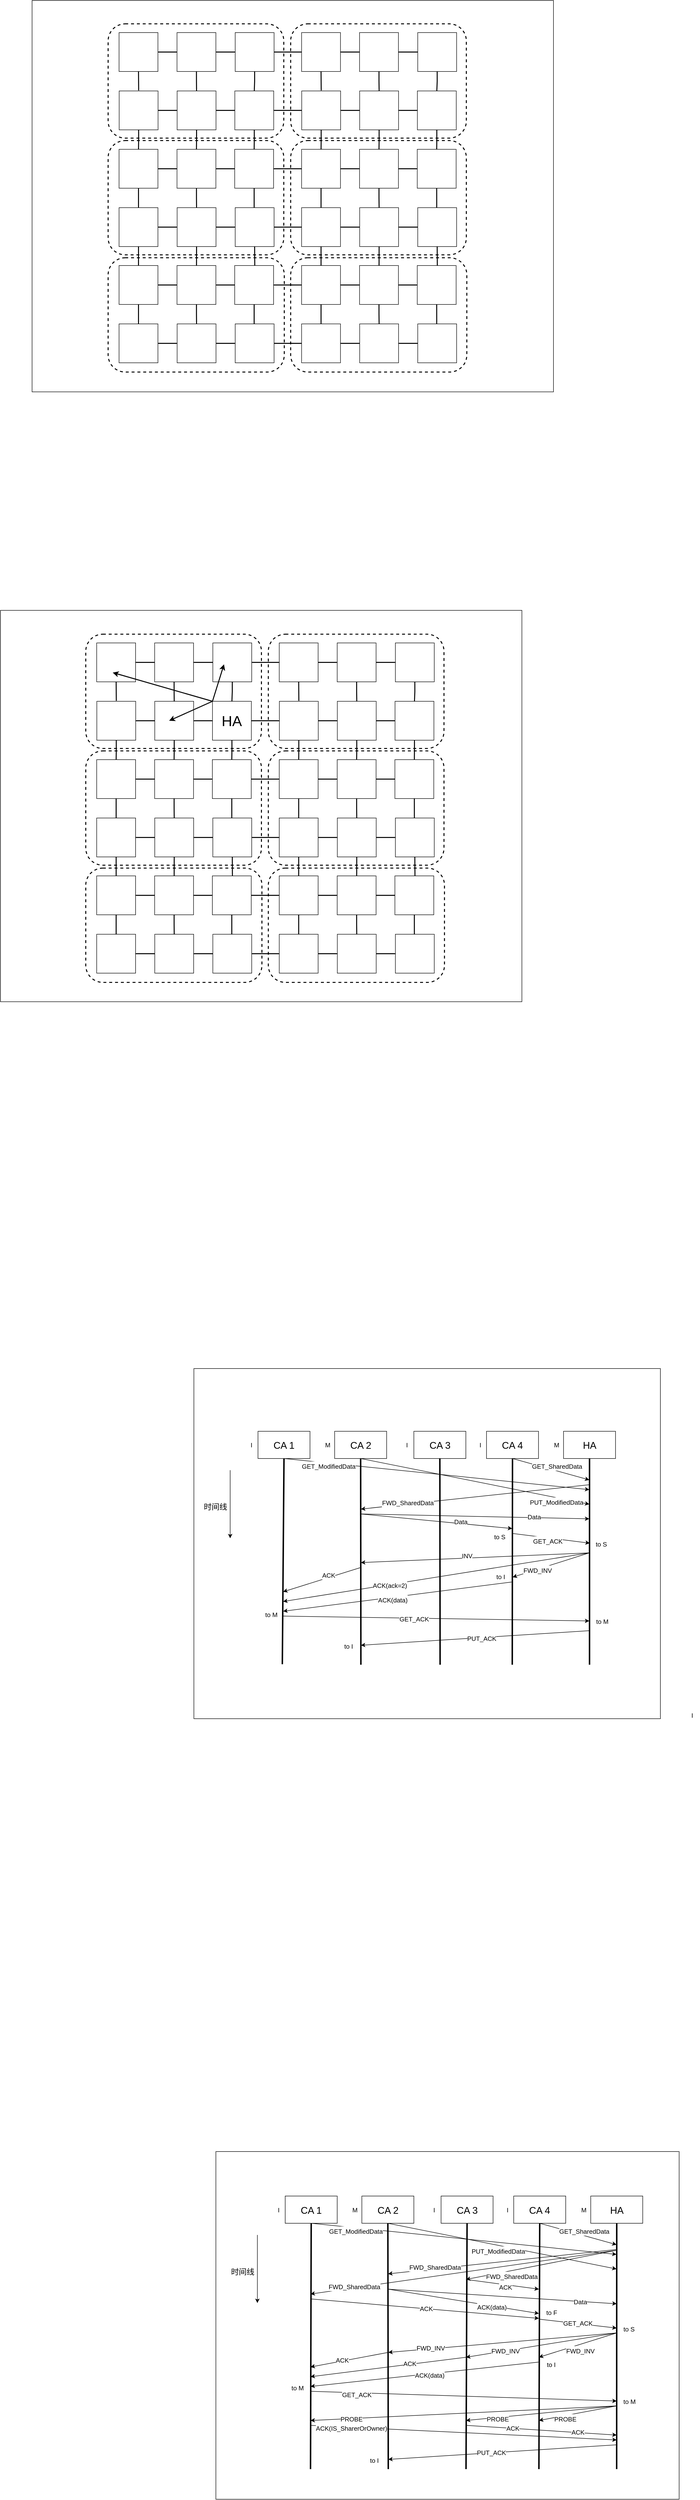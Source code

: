 <mxfile version="21.1.2" type="github">
  <diagram name="第 1 页" id="BdZXFUZkp3zy7psTD71H">
    <mxGraphModel dx="1621" dy="743" grid="0" gridSize="10" guides="1" tooltips="1" connect="1" arrows="1" fold="1" page="0" pageScale="1" pageWidth="827" pageHeight="1169" math="0" shadow="0">
      <root>
        <mxCell id="0" />
        <mxCell id="1" parent="0" />
        <mxCell id="eoQyR7euwlenSZiSCgOB-1" value="" style="rounded=0;whiteSpace=wrap;html=1;sketch=0;fillStyle=auto;strokeWidth=1;fontSize=20;aspect=fixed;fillColor=default;" parent="1" vertex="1">
          <mxGeometry x="4" y="335" width="1072.98" height="804.75" as="geometry" />
        </mxCell>
        <mxCell id="eoQyR7euwlenSZiSCgOB-2" value="" style="rounded=1;whiteSpace=wrap;html=1;dashed=1;strokeWidth=2;" parent="1" vertex="1">
          <mxGeometry x="160.5" y="864" width="362.5" height="235" as="geometry" />
        </mxCell>
        <mxCell id="eoQyR7euwlenSZiSCgOB-3" value="" style="rounded=1;whiteSpace=wrap;html=1;dashed=1;strokeWidth=2;" parent="1" vertex="1">
          <mxGeometry x="160.5" y="623" width="361.5" height="235" as="geometry" />
        </mxCell>
        <mxCell id="eoQyR7euwlenSZiSCgOB-4" value="" style="rounded=1;whiteSpace=wrap;html=1;dashed=1;strokeWidth=2;" parent="1" vertex="1">
          <mxGeometry x="160.5" y="383" width="361.5" height="235" as="geometry" />
        </mxCell>
        <mxCell id="eoQyR7euwlenSZiSCgOB-5" style="edgeStyle=orthogonalEdgeStyle;rounded=0;orthogonalLoop=1;jettySize=auto;html=1;exitX=1;exitY=0.5;exitDx=0;exitDy=0;endArrow=none;endFill=0;strokeColor=default;strokeWidth=2;" parent="1" source="eoQyR7euwlenSZiSCgOB-6" target="eoQyR7euwlenSZiSCgOB-7" edge="1">
          <mxGeometry relative="1" as="geometry" />
        </mxCell>
        <mxCell id="eoQyR7euwlenSZiSCgOB-6" value="" style="whiteSpace=wrap;html=1;aspect=fixed;labelBackgroundColor=default;strokeColor=default;fontSize=13;fillColor=none;" parent="1" vertex="1">
          <mxGeometry x="183" y="401" width="80" height="80" as="geometry" />
        </mxCell>
        <mxCell id="eoQyR7euwlenSZiSCgOB-7" value="" style="whiteSpace=wrap;html=1;aspect=fixed;labelBackgroundColor=default;strokeColor=default;fontSize=13;fillColor=none;" parent="1" vertex="1">
          <mxGeometry x="302.25" y="401" width="80" height="80" as="geometry" />
        </mxCell>
        <mxCell id="eoQyR7euwlenSZiSCgOB-8" value="" style="whiteSpace=wrap;html=1;aspect=fixed;labelBackgroundColor=default;strokeColor=default;fontSize=13;fillColor=none;" parent="1" vertex="1">
          <mxGeometry x="422" y="401" width="80" height="80" as="geometry" />
        </mxCell>
        <mxCell id="eoQyR7euwlenSZiSCgOB-9" style="edgeStyle=orthogonalEdgeStyle;rounded=0;orthogonalLoop=1;jettySize=auto;html=1;exitX=0.5;exitY=1;exitDx=0;exitDy=0;strokeWidth=2;endArrow=none;endFill=0;strokeColor=default;" parent="1" source="eoQyR7euwlenSZiSCgOB-10" target="eoQyR7euwlenSZiSCgOB-13" edge="1">
          <mxGeometry relative="1" as="geometry" />
        </mxCell>
        <mxCell id="eoQyR7euwlenSZiSCgOB-10" value="" style="whiteSpace=wrap;html=1;aspect=fixed;labelBackgroundColor=default;strokeColor=default;fontSize=13;fillColor=none;" parent="1" vertex="1">
          <mxGeometry x="183.25" y="521" width="80" height="80" as="geometry" />
        </mxCell>
        <mxCell id="eoQyR7euwlenSZiSCgOB-11" value="" style="whiteSpace=wrap;html=1;aspect=fixed;labelBackgroundColor=default;strokeColor=default;fontSize=13;fillColor=none;" parent="1" vertex="1">
          <mxGeometry x="302.5" y="521" width="80" height="80" as="geometry" />
        </mxCell>
        <mxCell id="eoQyR7euwlenSZiSCgOB-12" value="" style="whiteSpace=wrap;html=1;aspect=fixed;labelBackgroundColor=default;strokeColor=default;fontSize=13;fillColor=none;" parent="1" vertex="1">
          <mxGeometry x="421.25" y="521" width="80" height="80" as="geometry" />
        </mxCell>
        <mxCell id="eoQyR7euwlenSZiSCgOB-13" value="" style="whiteSpace=wrap;html=1;aspect=fixed;labelBackgroundColor=default;strokeColor=default;fontSize=13;fillColor=none;" parent="1" vertex="1">
          <mxGeometry x="183" y="641" width="80" height="80" as="geometry" />
        </mxCell>
        <mxCell id="eoQyR7euwlenSZiSCgOB-14" value="" style="whiteSpace=wrap;html=1;aspect=fixed;labelBackgroundColor=default;strokeColor=default;fontSize=13;fillColor=none;" parent="1" vertex="1">
          <mxGeometry x="302.25" y="641" width="80" height="80" as="geometry" />
        </mxCell>
        <mxCell id="eoQyR7euwlenSZiSCgOB-15" value="" style="whiteSpace=wrap;html=1;aspect=fixed;labelBackgroundColor=default;strokeColor=default;fontSize=13;fillColor=none;" parent="1" vertex="1">
          <mxGeometry x="421" y="641" width="80" height="80" as="geometry" />
        </mxCell>
        <mxCell id="eoQyR7euwlenSZiSCgOB-16" value="" style="whiteSpace=wrap;html=1;aspect=fixed;labelBackgroundColor=default;strokeColor=default;fontSize=13;fillColor=none;" parent="1" vertex="1">
          <mxGeometry x="183" y="761" width="80" height="80" as="geometry" />
        </mxCell>
        <mxCell id="eoQyR7euwlenSZiSCgOB-17" value="" style="whiteSpace=wrap;html=1;aspect=fixed;labelBackgroundColor=default;strokeColor=default;fontSize=13;fillColor=none;" parent="1" vertex="1">
          <mxGeometry x="302.5" y="761" width="80" height="80" as="geometry" />
        </mxCell>
        <mxCell id="eoQyR7euwlenSZiSCgOB-18" value="" style="whiteSpace=wrap;html=1;aspect=fixed;labelBackgroundColor=default;strokeColor=default;fontSize=13;fillColor=default;" parent="1" vertex="1">
          <mxGeometry x="422" y="761" width="80" height="80" as="geometry" />
        </mxCell>
        <mxCell id="eoQyR7euwlenSZiSCgOB-19" style="edgeStyle=orthogonalEdgeStyle;rounded=0;orthogonalLoop=1;jettySize=auto;html=1;exitX=0.5;exitY=1;exitDx=0;exitDy=0;strokeWidth=2;endArrow=none;endFill=0;strokeColor=default;entryX=0.5;entryY=0;entryDx=0;entryDy=0;" parent="1" source="eoQyR7euwlenSZiSCgOB-13" target="eoQyR7euwlenSZiSCgOB-16" edge="1">
          <mxGeometry relative="1" as="geometry">
            <mxPoint x="136.34" y="881" as="sourcePoint" />
            <mxPoint x="136.34" y="921" as="targetPoint" />
          </mxGeometry>
        </mxCell>
        <mxCell id="eoQyR7euwlenSZiSCgOB-20" style="edgeStyle=orthogonalEdgeStyle;rounded=0;orthogonalLoop=1;jettySize=auto;html=1;exitX=1;exitY=0.5;exitDx=0;exitDy=0;strokeWidth=2;endArrow=none;endFill=0;strokeColor=default;" parent="1" source="eoQyR7euwlenSZiSCgOB-16" edge="1">
          <mxGeometry relative="1" as="geometry">
            <mxPoint x="277.34" y="886" as="sourcePoint" />
            <mxPoint x="302.34" y="801" as="targetPoint" />
          </mxGeometry>
        </mxCell>
        <mxCell id="eoQyR7euwlenSZiSCgOB-21" style="edgeStyle=orthogonalEdgeStyle;rounded=0;orthogonalLoop=1;jettySize=auto;html=1;exitX=1;exitY=0.5;exitDx=0;exitDy=0;strokeWidth=2;endArrow=none;endFill=0;strokeColor=default;entryX=0;entryY=0.5;entryDx=0;entryDy=0;" parent="1" source="eoQyR7euwlenSZiSCgOB-17" target="eoQyR7euwlenSZiSCgOB-18" edge="1">
          <mxGeometry relative="1" as="geometry">
            <mxPoint x="371.34" y="865" as="sourcePoint" />
            <mxPoint x="371.34" y="905" as="targetPoint" />
          </mxGeometry>
        </mxCell>
        <mxCell id="eoQyR7euwlenSZiSCgOB-22" style="edgeStyle=orthogonalEdgeStyle;rounded=0;orthogonalLoop=1;jettySize=auto;html=1;strokeWidth=2;endArrow=none;endFill=0;strokeColor=default;entryX=0;entryY=0.5;entryDx=0;entryDy=0;" parent="1" source="eoQyR7euwlenSZiSCgOB-14" target="eoQyR7euwlenSZiSCgOB-15" edge="1">
          <mxGeometry relative="1" as="geometry">
            <mxPoint x="386.34" y="738" as="sourcePoint" />
            <mxPoint x="418.34" y="681" as="targetPoint" />
          </mxGeometry>
        </mxCell>
        <mxCell id="eoQyR7euwlenSZiSCgOB-23" style="edgeStyle=orthogonalEdgeStyle;rounded=0;orthogonalLoop=1;jettySize=auto;html=1;exitX=0.5;exitY=1;exitDx=0;exitDy=0;strokeWidth=2;endArrow=none;endFill=0;strokeColor=default;" parent="1" source="eoQyR7euwlenSZiSCgOB-15" target="eoQyR7euwlenSZiSCgOB-18" edge="1">
          <mxGeometry relative="1" as="geometry">
            <mxPoint x="401.34" y="738" as="sourcePoint" />
            <mxPoint x="401.34" y="778" as="targetPoint" />
            <Array as="points">
              <mxPoint x="461.34" y="751" />
              <mxPoint x="461.34" y="751" />
            </Array>
          </mxGeometry>
        </mxCell>
        <mxCell id="eoQyR7euwlenSZiSCgOB-24" style="edgeStyle=orthogonalEdgeStyle;rounded=0;orthogonalLoop=1;jettySize=auto;html=1;exitX=0.5;exitY=1;exitDx=0;exitDy=0;strokeWidth=2;endArrow=none;endFill=0;strokeColor=default;entryX=0.5;entryY=0;entryDx=0;entryDy=0;" parent="1" source="eoQyR7euwlenSZiSCgOB-12" target="eoQyR7euwlenSZiSCgOB-15" edge="1">
          <mxGeometry relative="1" as="geometry">
            <mxPoint x="424.34" y="611" as="sourcePoint" />
            <mxPoint x="424.34" y="651" as="targetPoint" />
          </mxGeometry>
        </mxCell>
        <mxCell id="eoQyR7euwlenSZiSCgOB-25" style="edgeStyle=orthogonalEdgeStyle;rounded=0;orthogonalLoop=1;jettySize=auto;html=1;exitX=0.5;exitY=1;exitDx=0;exitDy=0;strokeWidth=2;endArrow=none;endFill=0;strokeColor=default;entryX=0.5;entryY=0;entryDx=0;entryDy=0;" parent="1" source="eoQyR7euwlenSZiSCgOB-8" target="eoQyR7euwlenSZiSCgOB-12" edge="1">
          <mxGeometry relative="1" as="geometry">
            <mxPoint x="502.34" y="492" as="sourcePoint" />
            <mxPoint x="502.34" y="532" as="targetPoint" />
          </mxGeometry>
        </mxCell>
        <mxCell id="eoQyR7euwlenSZiSCgOB-26" style="edgeStyle=orthogonalEdgeStyle;rounded=0;orthogonalLoop=1;jettySize=auto;html=1;exitX=0.5;exitY=1;exitDx=0;exitDy=0;strokeWidth=2;endArrow=none;endFill=0;strokeColor=default;" parent="1" source="eoQyR7euwlenSZiSCgOB-7" target="eoQyR7euwlenSZiSCgOB-11" edge="1">
          <mxGeometry relative="1" as="geometry">
            <mxPoint x="389.34" y="489" as="sourcePoint" />
            <mxPoint x="389.34" y="529" as="targetPoint" />
          </mxGeometry>
        </mxCell>
        <mxCell id="eoQyR7euwlenSZiSCgOB-27" style="edgeStyle=orthogonalEdgeStyle;rounded=0;orthogonalLoop=1;jettySize=auto;html=1;exitX=1;exitY=0.5;exitDx=0;exitDy=0;strokeWidth=2;endArrow=none;endFill=0;strokeColor=default;entryX=0;entryY=0.5;entryDx=0;entryDy=0;" parent="1" source="eoQyR7euwlenSZiSCgOB-11" target="eoQyR7euwlenSZiSCgOB-12" edge="1">
          <mxGeometry relative="1" as="geometry">
            <mxPoint x="393.34" y="558" as="sourcePoint" />
            <mxPoint x="393.34" y="598" as="targetPoint" />
          </mxGeometry>
        </mxCell>
        <mxCell id="eoQyR7euwlenSZiSCgOB-28" style="edgeStyle=orthogonalEdgeStyle;rounded=0;orthogonalLoop=1;jettySize=auto;html=1;exitX=0.5;exitY=1;exitDx=0;exitDy=0;strokeWidth=2;endArrow=none;endFill=0;strokeColor=default;entryX=0.5;entryY=0;entryDx=0;entryDy=0;" parent="1" source="eoQyR7euwlenSZiSCgOB-11" target="eoQyR7euwlenSZiSCgOB-14" edge="1">
          <mxGeometry relative="1" as="geometry">
            <mxPoint x="350.34" y="615" as="sourcePoint" />
            <mxPoint x="350.34" y="655" as="targetPoint" />
          </mxGeometry>
        </mxCell>
        <mxCell id="eoQyR7euwlenSZiSCgOB-29" style="edgeStyle=orthogonalEdgeStyle;rounded=0;orthogonalLoop=1;jettySize=auto;html=1;strokeWidth=2;endArrow=none;endFill=0;strokeColor=default;entryX=0.5;entryY=0;entryDx=0;entryDy=0;" parent="1" source="eoQyR7euwlenSZiSCgOB-14" target="eoQyR7euwlenSZiSCgOB-17" edge="1">
          <mxGeometry relative="1" as="geometry">
            <mxPoint x="347.34" y="734" as="sourcePoint" />
            <mxPoint x="342.34" y="758" as="targetPoint" />
          </mxGeometry>
        </mxCell>
        <mxCell id="eoQyR7euwlenSZiSCgOB-30" style="edgeStyle=orthogonalEdgeStyle;rounded=0;orthogonalLoop=1;jettySize=auto;html=1;exitX=1;exitY=0.5;exitDx=0;exitDy=0;strokeWidth=2;endArrow=none;endFill=0;strokeColor=default;entryX=0;entryY=0.5;entryDx=0;entryDy=0;" parent="1" source="eoQyR7euwlenSZiSCgOB-13" target="eoQyR7euwlenSZiSCgOB-14" edge="1">
          <mxGeometry relative="1" as="geometry">
            <mxPoint x="267.34" y="739" as="sourcePoint" />
            <mxPoint x="267.34" y="779" as="targetPoint" />
          </mxGeometry>
        </mxCell>
        <mxCell id="eoQyR7euwlenSZiSCgOB-31" style="edgeStyle=orthogonalEdgeStyle;rounded=0;orthogonalLoop=1;jettySize=auto;html=1;exitX=1;exitY=0.5;exitDx=0;exitDy=0;strokeWidth=2;endArrow=none;endFill=0;strokeColor=default;entryX=0;entryY=0.5;entryDx=0;entryDy=0;" parent="1" source="eoQyR7euwlenSZiSCgOB-10" target="eoQyR7euwlenSZiSCgOB-11" edge="1">
          <mxGeometry relative="1" as="geometry">
            <mxPoint x="278.34" y="552" as="sourcePoint" />
            <mxPoint x="278.34" y="592" as="targetPoint" />
          </mxGeometry>
        </mxCell>
        <mxCell id="eoQyR7euwlenSZiSCgOB-32" style="edgeStyle=orthogonalEdgeStyle;rounded=0;orthogonalLoop=1;jettySize=auto;html=1;exitX=0.5;exitY=1;exitDx=0;exitDy=0;strokeWidth=2;endArrow=none;endFill=0;strokeColor=default;" parent="1" source="eoQyR7euwlenSZiSCgOB-6" edge="1">
          <mxGeometry relative="1" as="geometry">
            <mxPoint x="201.34" y="494" as="sourcePoint" />
            <mxPoint x="223.34" y="520" as="targetPoint" />
          </mxGeometry>
        </mxCell>
        <mxCell id="eoQyR7euwlenSZiSCgOB-33" style="edgeStyle=orthogonalEdgeStyle;rounded=0;orthogonalLoop=1;jettySize=auto;html=1;exitX=1;exitY=0.5;exitDx=0;exitDy=0;strokeWidth=2;endArrow=none;endFill=0;strokeColor=default;entryX=0;entryY=0.5;entryDx=0;entryDy=0;" parent="1" source="eoQyR7euwlenSZiSCgOB-7" target="eoQyR7euwlenSZiSCgOB-8" edge="1">
          <mxGeometry relative="1" as="geometry">
            <mxPoint x="400.34" y="469" as="sourcePoint" />
            <mxPoint x="400.34" y="509" as="targetPoint" />
          </mxGeometry>
        </mxCell>
        <mxCell id="eoQyR7euwlenSZiSCgOB-34" value="" style="whiteSpace=wrap;html=1;aspect=fixed;labelBackgroundColor=default;strokeColor=default;fontSize=13;fillColor=none;" parent="1" vertex="1">
          <mxGeometry x="183" y="880" width="80" height="80" as="geometry" />
        </mxCell>
        <mxCell id="eoQyR7euwlenSZiSCgOB-35" value="" style="whiteSpace=wrap;html=1;aspect=fixed;labelBackgroundColor=default;strokeColor=default;fontSize=13;fillColor=none;" parent="1" vertex="1">
          <mxGeometry x="302.25" y="880" width="80" height="80" as="geometry" />
        </mxCell>
        <mxCell id="eoQyR7euwlenSZiSCgOB-36" value="" style="whiteSpace=wrap;html=1;aspect=fixed;labelBackgroundColor=default;strokeColor=default;fontSize=13;fillColor=none;" parent="1" vertex="1">
          <mxGeometry x="421" y="880" width="80" height="80" as="geometry" />
        </mxCell>
        <mxCell id="eoQyR7euwlenSZiSCgOB-37" value="" style="whiteSpace=wrap;html=1;aspect=fixed;labelBackgroundColor=default;strokeColor=default;fontSize=13;fillColor=none;" parent="1" vertex="1">
          <mxGeometry x="183" y="1000" width="80" height="80" as="geometry" />
        </mxCell>
        <mxCell id="eoQyR7euwlenSZiSCgOB-38" value="" style="whiteSpace=wrap;html=1;aspect=fixed;labelBackgroundColor=default;strokeColor=default;fontSize=13;fillColor=none;" parent="1" vertex="1">
          <mxGeometry x="302.5" y="1000" width="80" height="80" as="geometry" />
        </mxCell>
        <mxCell id="eoQyR7euwlenSZiSCgOB-39" value="" style="whiteSpace=wrap;html=1;aspect=fixed;labelBackgroundColor=default;strokeColor=default;fontSize=13;fillColor=default;" parent="1" vertex="1">
          <mxGeometry x="422" y="1000" width="80" height="80" as="geometry" />
        </mxCell>
        <mxCell id="eoQyR7euwlenSZiSCgOB-40" style="edgeStyle=orthogonalEdgeStyle;rounded=0;orthogonalLoop=1;jettySize=auto;html=1;exitX=0.5;exitY=1;exitDx=0;exitDy=0;strokeWidth=2;endArrow=none;endFill=0;strokeColor=default;entryX=0.5;entryY=0;entryDx=0;entryDy=0;" parent="1" source="eoQyR7euwlenSZiSCgOB-34" target="eoQyR7euwlenSZiSCgOB-37" edge="1">
          <mxGeometry relative="1" as="geometry">
            <mxPoint x="136.34" y="1120" as="sourcePoint" />
            <mxPoint x="136.34" y="1160" as="targetPoint" />
          </mxGeometry>
        </mxCell>
        <mxCell id="eoQyR7euwlenSZiSCgOB-41" style="edgeStyle=orthogonalEdgeStyle;rounded=0;orthogonalLoop=1;jettySize=auto;html=1;exitX=1;exitY=0.5;exitDx=0;exitDy=0;strokeWidth=2;endArrow=none;endFill=0;strokeColor=default;" parent="1" source="eoQyR7euwlenSZiSCgOB-37" edge="1">
          <mxGeometry relative="1" as="geometry">
            <mxPoint x="277.34" y="1125" as="sourcePoint" />
            <mxPoint x="302.34" y="1040" as="targetPoint" />
          </mxGeometry>
        </mxCell>
        <mxCell id="eoQyR7euwlenSZiSCgOB-42" style="edgeStyle=orthogonalEdgeStyle;rounded=0;orthogonalLoop=1;jettySize=auto;html=1;exitX=1;exitY=0.5;exitDx=0;exitDy=0;strokeWidth=2;endArrow=none;endFill=0;strokeColor=default;entryX=0;entryY=0.5;entryDx=0;entryDy=0;" parent="1" source="eoQyR7euwlenSZiSCgOB-38" target="eoQyR7euwlenSZiSCgOB-39" edge="1">
          <mxGeometry relative="1" as="geometry">
            <mxPoint x="371.34" y="1104" as="sourcePoint" />
            <mxPoint x="371.34" y="1144" as="targetPoint" />
          </mxGeometry>
        </mxCell>
        <mxCell id="eoQyR7euwlenSZiSCgOB-43" style="edgeStyle=orthogonalEdgeStyle;rounded=0;orthogonalLoop=1;jettySize=auto;html=1;strokeWidth=2;endArrow=none;endFill=0;strokeColor=default;entryX=0;entryY=0.5;entryDx=0;entryDy=0;" parent="1" source="eoQyR7euwlenSZiSCgOB-35" target="eoQyR7euwlenSZiSCgOB-36" edge="1">
          <mxGeometry relative="1" as="geometry">
            <mxPoint x="386.34" y="977" as="sourcePoint" />
            <mxPoint x="418.34" y="920" as="targetPoint" />
          </mxGeometry>
        </mxCell>
        <mxCell id="eoQyR7euwlenSZiSCgOB-44" style="edgeStyle=orthogonalEdgeStyle;rounded=0;orthogonalLoop=1;jettySize=auto;html=1;exitX=0.5;exitY=1;exitDx=0;exitDy=0;strokeWidth=2;endArrow=none;endFill=0;strokeColor=default;" parent="1" source="eoQyR7euwlenSZiSCgOB-36" target="eoQyR7euwlenSZiSCgOB-39" edge="1">
          <mxGeometry relative="1" as="geometry">
            <mxPoint x="401.34" y="977" as="sourcePoint" />
            <mxPoint x="401.34" y="1017" as="targetPoint" />
            <Array as="points">
              <mxPoint x="461.34" y="990" />
              <mxPoint x="461.34" y="990" />
            </Array>
          </mxGeometry>
        </mxCell>
        <mxCell id="eoQyR7euwlenSZiSCgOB-45" style="edgeStyle=orthogonalEdgeStyle;rounded=0;orthogonalLoop=1;jettySize=auto;html=1;strokeWidth=2;endArrow=none;endFill=0;strokeColor=default;entryX=0.5;entryY=0;entryDx=0;entryDy=0;" parent="1" source="eoQyR7euwlenSZiSCgOB-35" target="eoQyR7euwlenSZiSCgOB-38" edge="1">
          <mxGeometry relative="1" as="geometry">
            <mxPoint x="347.34" y="973" as="sourcePoint" />
            <mxPoint x="342.34" y="997" as="targetPoint" />
          </mxGeometry>
        </mxCell>
        <mxCell id="eoQyR7euwlenSZiSCgOB-46" style="edgeStyle=orthogonalEdgeStyle;rounded=0;orthogonalLoop=1;jettySize=auto;html=1;exitX=1;exitY=0.5;exitDx=0;exitDy=0;strokeWidth=2;endArrow=none;endFill=0;strokeColor=default;entryX=0;entryY=0.5;entryDx=0;entryDy=0;" parent="1" source="eoQyR7euwlenSZiSCgOB-34" target="eoQyR7euwlenSZiSCgOB-35" edge="1">
          <mxGeometry relative="1" as="geometry">
            <mxPoint x="267.34" y="978" as="sourcePoint" />
            <mxPoint x="267.34" y="1018" as="targetPoint" />
          </mxGeometry>
        </mxCell>
        <mxCell id="eoQyR7euwlenSZiSCgOB-47" value="" style="endArrow=none;html=1;rounded=0;entryX=0.5;entryY=1;entryDx=0;entryDy=0;exitX=0.516;exitY=0;exitDx=0;exitDy=0;exitPerimeter=0;strokeWidth=2;" parent="1" source="eoQyR7euwlenSZiSCgOB-36" target="eoQyR7euwlenSZiSCgOB-18" edge="1">
          <mxGeometry width="50" height="50" relative="1" as="geometry">
            <mxPoint x="405.34" y="905" as="sourcePoint" />
            <mxPoint x="455.34" y="855" as="targetPoint" />
          </mxGeometry>
        </mxCell>
        <mxCell id="eoQyR7euwlenSZiSCgOB-48" value="" style="endArrow=none;html=1;rounded=0;entryX=0.5;entryY=1;entryDx=0;entryDy=0;strokeWidth=2;" parent="1" source="eoQyR7euwlenSZiSCgOB-35" target="eoQyR7euwlenSZiSCgOB-17" edge="1">
          <mxGeometry width="50" height="50" relative="1" as="geometry">
            <mxPoint x="325.34" y="905" as="sourcePoint" />
            <mxPoint x="375.34" y="855" as="targetPoint" />
          </mxGeometry>
        </mxCell>
        <mxCell id="eoQyR7euwlenSZiSCgOB-49" value="" style="endArrow=none;html=1;rounded=0;entryX=0.5;entryY=1;entryDx=0;entryDy=0;exitX=0.5;exitY=0;exitDx=0;exitDy=0;strokeWidth=2;" parent="1" source="eoQyR7euwlenSZiSCgOB-34" target="eoQyR7euwlenSZiSCgOB-16" edge="1">
          <mxGeometry width="50" height="50" relative="1" as="geometry">
            <mxPoint x="155.34" y="915" as="sourcePoint" />
            <mxPoint x="205.34" y="865" as="targetPoint" />
          </mxGeometry>
        </mxCell>
        <mxCell id="eoQyR7euwlenSZiSCgOB-50" value="" style="rounded=1;whiteSpace=wrap;html=1;dashed=1;strokeWidth=2;" parent="1" vertex="1">
          <mxGeometry x="536.16" y="864" width="362.5" height="235" as="geometry" />
        </mxCell>
        <mxCell id="eoQyR7euwlenSZiSCgOB-51" value="" style="rounded=1;whiteSpace=wrap;html=1;dashed=1;strokeWidth=2;" parent="1" vertex="1">
          <mxGeometry x="536.16" y="623" width="361.5" height="235" as="geometry" />
        </mxCell>
        <mxCell id="eoQyR7euwlenSZiSCgOB-52" value="" style="rounded=1;whiteSpace=wrap;html=1;dashed=1;strokeWidth=2;" parent="1" vertex="1">
          <mxGeometry x="536.16" y="383" width="361.5" height="235" as="geometry" />
        </mxCell>
        <mxCell id="eoQyR7euwlenSZiSCgOB-53" style="edgeStyle=orthogonalEdgeStyle;rounded=0;orthogonalLoop=1;jettySize=auto;html=1;exitX=1;exitY=0.5;exitDx=0;exitDy=0;endArrow=none;endFill=0;strokeColor=default;strokeWidth=2;" parent="1" source="eoQyR7euwlenSZiSCgOB-54" target="eoQyR7euwlenSZiSCgOB-55" edge="1">
          <mxGeometry relative="1" as="geometry" />
        </mxCell>
        <mxCell id="eoQyR7euwlenSZiSCgOB-54" value="" style="whiteSpace=wrap;html=1;aspect=fixed;labelBackgroundColor=default;strokeColor=default;fontSize=13;fillColor=none;" parent="1" vertex="1">
          <mxGeometry x="558.66" y="401" width="80" height="80" as="geometry" />
        </mxCell>
        <mxCell id="eoQyR7euwlenSZiSCgOB-55" value="" style="whiteSpace=wrap;html=1;aspect=fixed;labelBackgroundColor=default;strokeColor=default;fontSize=13;fillColor=none;" parent="1" vertex="1">
          <mxGeometry x="677.91" y="401" width="80" height="80" as="geometry" />
        </mxCell>
        <mxCell id="eoQyR7euwlenSZiSCgOB-56" value="" style="whiteSpace=wrap;html=1;aspect=fixed;labelBackgroundColor=default;strokeColor=default;fontSize=13;fillColor=none;" parent="1" vertex="1">
          <mxGeometry x="797.66" y="401" width="80" height="80" as="geometry" />
        </mxCell>
        <mxCell id="eoQyR7euwlenSZiSCgOB-57" style="edgeStyle=orthogonalEdgeStyle;rounded=0;orthogonalLoop=1;jettySize=auto;html=1;exitX=0.5;exitY=1;exitDx=0;exitDy=0;strokeWidth=2;endArrow=none;endFill=0;strokeColor=default;" parent="1" source="eoQyR7euwlenSZiSCgOB-58" target="eoQyR7euwlenSZiSCgOB-61" edge="1">
          <mxGeometry relative="1" as="geometry" />
        </mxCell>
        <mxCell id="eoQyR7euwlenSZiSCgOB-58" value="" style="whiteSpace=wrap;html=1;aspect=fixed;labelBackgroundColor=default;strokeColor=default;fontSize=13;fillColor=none;" parent="1" vertex="1">
          <mxGeometry x="558.91" y="521" width="80" height="80" as="geometry" />
        </mxCell>
        <mxCell id="eoQyR7euwlenSZiSCgOB-59" value="" style="whiteSpace=wrap;html=1;aspect=fixed;labelBackgroundColor=default;strokeColor=default;fontSize=13;fillColor=none;" parent="1" vertex="1">
          <mxGeometry x="678.16" y="521" width="80" height="80" as="geometry" />
        </mxCell>
        <mxCell id="eoQyR7euwlenSZiSCgOB-60" value="" style="whiteSpace=wrap;html=1;aspect=fixed;labelBackgroundColor=default;strokeColor=default;fontSize=13;fillColor=none;" parent="1" vertex="1">
          <mxGeometry x="796.91" y="521" width="80" height="80" as="geometry" />
        </mxCell>
        <mxCell id="eoQyR7euwlenSZiSCgOB-61" value="" style="whiteSpace=wrap;html=1;aspect=fixed;labelBackgroundColor=default;strokeColor=default;fontSize=13;fillColor=none;" parent="1" vertex="1">
          <mxGeometry x="558.66" y="641" width="80" height="80" as="geometry" />
        </mxCell>
        <mxCell id="eoQyR7euwlenSZiSCgOB-62" value="" style="whiteSpace=wrap;html=1;aspect=fixed;labelBackgroundColor=default;strokeColor=default;fontSize=13;fillColor=none;" parent="1" vertex="1">
          <mxGeometry x="677.91" y="641" width="80" height="80" as="geometry" />
        </mxCell>
        <mxCell id="eoQyR7euwlenSZiSCgOB-63" value="" style="whiteSpace=wrap;html=1;aspect=fixed;labelBackgroundColor=default;strokeColor=default;fontSize=13;fillColor=none;" parent="1" vertex="1">
          <mxGeometry x="796.66" y="641" width="80" height="80" as="geometry" />
        </mxCell>
        <mxCell id="eoQyR7euwlenSZiSCgOB-64" value="" style="whiteSpace=wrap;html=1;aspect=fixed;labelBackgroundColor=default;strokeColor=default;fontSize=13;fillColor=none;" parent="1" vertex="1">
          <mxGeometry x="558.66" y="761" width="80" height="80" as="geometry" />
        </mxCell>
        <mxCell id="eoQyR7euwlenSZiSCgOB-65" value="" style="whiteSpace=wrap;html=1;aspect=fixed;labelBackgroundColor=default;strokeColor=default;fontSize=13;fillColor=none;" parent="1" vertex="1">
          <mxGeometry x="678.16" y="761" width="80" height="80" as="geometry" />
        </mxCell>
        <mxCell id="eoQyR7euwlenSZiSCgOB-66" value="" style="whiteSpace=wrap;html=1;aspect=fixed;labelBackgroundColor=default;strokeColor=default;fontSize=13;fillColor=default;" parent="1" vertex="1">
          <mxGeometry x="797.66" y="761" width="80" height="80" as="geometry" />
        </mxCell>
        <mxCell id="eoQyR7euwlenSZiSCgOB-67" style="edgeStyle=orthogonalEdgeStyle;rounded=0;orthogonalLoop=1;jettySize=auto;html=1;exitX=0.5;exitY=1;exitDx=0;exitDy=0;strokeWidth=2;endArrow=none;endFill=0;strokeColor=default;entryX=0.5;entryY=0;entryDx=0;entryDy=0;" parent="1" source="eoQyR7euwlenSZiSCgOB-61" target="eoQyR7euwlenSZiSCgOB-64" edge="1">
          <mxGeometry relative="1" as="geometry">
            <mxPoint x="512" y="881" as="sourcePoint" />
            <mxPoint x="512" y="921" as="targetPoint" />
          </mxGeometry>
        </mxCell>
        <mxCell id="eoQyR7euwlenSZiSCgOB-68" style="edgeStyle=orthogonalEdgeStyle;rounded=0;orthogonalLoop=1;jettySize=auto;html=1;exitX=1;exitY=0.5;exitDx=0;exitDy=0;strokeWidth=2;endArrow=none;endFill=0;strokeColor=default;" parent="1" source="eoQyR7euwlenSZiSCgOB-64" edge="1">
          <mxGeometry relative="1" as="geometry">
            <mxPoint x="653" y="886" as="sourcePoint" />
            <mxPoint x="678" y="801" as="targetPoint" />
          </mxGeometry>
        </mxCell>
        <mxCell id="eoQyR7euwlenSZiSCgOB-69" style="edgeStyle=orthogonalEdgeStyle;rounded=0;orthogonalLoop=1;jettySize=auto;html=1;exitX=1;exitY=0.5;exitDx=0;exitDy=0;strokeWidth=2;endArrow=none;endFill=0;strokeColor=default;entryX=0;entryY=0.5;entryDx=0;entryDy=0;" parent="1" source="eoQyR7euwlenSZiSCgOB-65" target="eoQyR7euwlenSZiSCgOB-66" edge="1">
          <mxGeometry relative="1" as="geometry">
            <mxPoint x="747" y="865" as="sourcePoint" />
            <mxPoint x="747" y="905" as="targetPoint" />
          </mxGeometry>
        </mxCell>
        <mxCell id="eoQyR7euwlenSZiSCgOB-70" style="edgeStyle=orthogonalEdgeStyle;rounded=0;orthogonalLoop=1;jettySize=auto;html=1;strokeWidth=2;endArrow=none;endFill=0;strokeColor=default;entryX=0;entryY=0.5;entryDx=0;entryDy=0;" parent="1" source="eoQyR7euwlenSZiSCgOB-62" target="eoQyR7euwlenSZiSCgOB-63" edge="1">
          <mxGeometry relative="1" as="geometry">
            <mxPoint x="762" y="738" as="sourcePoint" />
            <mxPoint x="794" y="681" as="targetPoint" />
          </mxGeometry>
        </mxCell>
        <mxCell id="eoQyR7euwlenSZiSCgOB-71" style="edgeStyle=orthogonalEdgeStyle;rounded=0;orthogonalLoop=1;jettySize=auto;html=1;exitX=0.5;exitY=1;exitDx=0;exitDy=0;strokeWidth=2;endArrow=none;endFill=0;strokeColor=default;" parent="1" source="eoQyR7euwlenSZiSCgOB-63" target="eoQyR7euwlenSZiSCgOB-66" edge="1">
          <mxGeometry relative="1" as="geometry">
            <mxPoint x="777" y="738" as="sourcePoint" />
            <mxPoint x="777" y="778" as="targetPoint" />
            <Array as="points">
              <mxPoint x="837" y="751" />
              <mxPoint x="837" y="751" />
            </Array>
          </mxGeometry>
        </mxCell>
        <mxCell id="eoQyR7euwlenSZiSCgOB-72" style="edgeStyle=orthogonalEdgeStyle;rounded=0;orthogonalLoop=1;jettySize=auto;html=1;exitX=0.5;exitY=1;exitDx=0;exitDy=0;strokeWidth=2;endArrow=none;endFill=0;strokeColor=default;entryX=0.5;entryY=0;entryDx=0;entryDy=0;" parent="1" source="eoQyR7euwlenSZiSCgOB-60" target="eoQyR7euwlenSZiSCgOB-63" edge="1">
          <mxGeometry relative="1" as="geometry">
            <mxPoint x="800" y="611" as="sourcePoint" />
            <mxPoint x="800" y="651" as="targetPoint" />
          </mxGeometry>
        </mxCell>
        <mxCell id="eoQyR7euwlenSZiSCgOB-73" style="edgeStyle=orthogonalEdgeStyle;rounded=0;orthogonalLoop=1;jettySize=auto;html=1;exitX=0.5;exitY=1;exitDx=0;exitDy=0;strokeWidth=2;endArrow=none;endFill=0;strokeColor=default;entryX=0.5;entryY=0;entryDx=0;entryDy=0;" parent="1" source="eoQyR7euwlenSZiSCgOB-56" target="eoQyR7euwlenSZiSCgOB-60" edge="1">
          <mxGeometry relative="1" as="geometry">
            <mxPoint x="878" y="492" as="sourcePoint" />
            <mxPoint x="878" y="532" as="targetPoint" />
          </mxGeometry>
        </mxCell>
        <mxCell id="eoQyR7euwlenSZiSCgOB-74" style="edgeStyle=orthogonalEdgeStyle;rounded=0;orthogonalLoop=1;jettySize=auto;html=1;exitX=0.5;exitY=1;exitDx=0;exitDy=0;strokeWidth=2;endArrow=none;endFill=0;strokeColor=default;" parent="1" source="eoQyR7euwlenSZiSCgOB-55" target="eoQyR7euwlenSZiSCgOB-59" edge="1">
          <mxGeometry relative="1" as="geometry">
            <mxPoint x="765" y="489" as="sourcePoint" />
            <mxPoint x="765" y="529" as="targetPoint" />
          </mxGeometry>
        </mxCell>
        <mxCell id="eoQyR7euwlenSZiSCgOB-75" style="edgeStyle=orthogonalEdgeStyle;rounded=0;orthogonalLoop=1;jettySize=auto;html=1;exitX=1;exitY=0.5;exitDx=0;exitDy=0;strokeWidth=2;endArrow=none;endFill=0;strokeColor=default;entryX=0;entryY=0.5;entryDx=0;entryDy=0;" parent="1" source="eoQyR7euwlenSZiSCgOB-59" target="eoQyR7euwlenSZiSCgOB-60" edge="1">
          <mxGeometry relative="1" as="geometry">
            <mxPoint x="769" y="558" as="sourcePoint" />
            <mxPoint x="769" y="598" as="targetPoint" />
          </mxGeometry>
        </mxCell>
        <mxCell id="eoQyR7euwlenSZiSCgOB-76" style="edgeStyle=orthogonalEdgeStyle;rounded=0;orthogonalLoop=1;jettySize=auto;html=1;exitX=0.5;exitY=1;exitDx=0;exitDy=0;strokeWidth=2;endArrow=none;endFill=0;strokeColor=default;entryX=0.5;entryY=0;entryDx=0;entryDy=0;" parent="1" source="eoQyR7euwlenSZiSCgOB-59" target="eoQyR7euwlenSZiSCgOB-62" edge="1">
          <mxGeometry relative="1" as="geometry">
            <mxPoint x="726" y="615" as="sourcePoint" />
            <mxPoint x="726" y="655" as="targetPoint" />
          </mxGeometry>
        </mxCell>
        <mxCell id="eoQyR7euwlenSZiSCgOB-77" style="edgeStyle=orthogonalEdgeStyle;rounded=0;orthogonalLoop=1;jettySize=auto;html=1;strokeWidth=2;endArrow=none;endFill=0;strokeColor=default;entryX=0.5;entryY=0;entryDx=0;entryDy=0;" parent="1" source="eoQyR7euwlenSZiSCgOB-62" target="eoQyR7euwlenSZiSCgOB-65" edge="1">
          <mxGeometry relative="1" as="geometry">
            <mxPoint x="723" y="734" as="sourcePoint" />
            <mxPoint x="718" y="758" as="targetPoint" />
          </mxGeometry>
        </mxCell>
        <mxCell id="eoQyR7euwlenSZiSCgOB-78" style="edgeStyle=orthogonalEdgeStyle;rounded=0;orthogonalLoop=1;jettySize=auto;html=1;exitX=1;exitY=0.5;exitDx=0;exitDy=0;strokeWidth=2;endArrow=none;endFill=0;strokeColor=default;entryX=0;entryY=0.5;entryDx=0;entryDy=0;" parent="1" source="eoQyR7euwlenSZiSCgOB-61" target="eoQyR7euwlenSZiSCgOB-62" edge="1">
          <mxGeometry relative="1" as="geometry">
            <mxPoint x="643" y="739" as="sourcePoint" />
            <mxPoint x="643" y="779" as="targetPoint" />
          </mxGeometry>
        </mxCell>
        <mxCell id="eoQyR7euwlenSZiSCgOB-79" style="edgeStyle=orthogonalEdgeStyle;rounded=0;orthogonalLoop=1;jettySize=auto;html=1;exitX=1;exitY=0.5;exitDx=0;exitDy=0;strokeWidth=2;endArrow=none;endFill=0;strokeColor=default;entryX=0;entryY=0.5;entryDx=0;entryDy=0;" parent="1" source="eoQyR7euwlenSZiSCgOB-58" target="eoQyR7euwlenSZiSCgOB-59" edge="1">
          <mxGeometry relative="1" as="geometry">
            <mxPoint x="654" y="552" as="sourcePoint" />
            <mxPoint x="654" y="592" as="targetPoint" />
          </mxGeometry>
        </mxCell>
        <mxCell id="eoQyR7euwlenSZiSCgOB-80" style="edgeStyle=orthogonalEdgeStyle;rounded=0;orthogonalLoop=1;jettySize=auto;html=1;exitX=0.5;exitY=1;exitDx=0;exitDy=0;strokeWidth=2;endArrow=none;endFill=0;strokeColor=default;" parent="1" source="eoQyR7euwlenSZiSCgOB-54" edge="1">
          <mxGeometry relative="1" as="geometry">
            <mxPoint x="577" y="494" as="sourcePoint" />
            <mxPoint x="599" y="520" as="targetPoint" />
          </mxGeometry>
        </mxCell>
        <mxCell id="eoQyR7euwlenSZiSCgOB-81" style="edgeStyle=orthogonalEdgeStyle;rounded=0;orthogonalLoop=1;jettySize=auto;html=1;exitX=1;exitY=0.5;exitDx=0;exitDy=0;strokeWidth=2;endArrow=none;endFill=0;strokeColor=default;entryX=0;entryY=0.5;entryDx=0;entryDy=0;" parent="1" source="eoQyR7euwlenSZiSCgOB-55" target="eoQyR7euwlenSZiSCgOB-56" edge="1">
          <mxGeometry relative="1" as="geometry">
            <mxPoint x="776" y="469" as="sourcePoint" />
            <mxPoint x="776" y="509" as="targetPoint" />
          </mxGeometry>
        </mxCell>
        <mxCell id="eoQyR7euwlenSZiSCgOB-82" value="" style="whiteSpace=wrap;html=1;aspect=fixed;labelBackgroundColor=default;strokeColor=default;fontSize=13;fillColor=none;" parent="1" vertex="1">
          <mxGeometry x="558.66" y="880" width="80" height="80" as="geometry" />
        </mxCell>
        <mxCell id="eoQyR7euwlenSZiSCgOB-83" value="" style="whiteSpace=wrap;html=1;aspect=fixed;labelBackgroundColor=default;strokeColor=default;fontSize=13;fillColor=none;" parent="1" vertex="1">
          <mxGeometry x="677.91" y="880" width="80" height="80" as="geometry" />
        </mxCell>
        <mxCell id="eoQyR7euwlenSZiSCgOB-84" value="" style="whiteSpace=wrap;html=1;aspect=fixed;labelBackgroundColor=default;strokeColor=default;fontSize=13;fillColor=none;" parent="1" vertex="1">
          <mxGeometry x="796.66" y="880" width="80" height="80" as="geometry" />
        </mxCell>
        <mxCell id="eoQyR7euwlenSZiSCgOB-85" value="" style="whiteSpace=wrap;html=1;aspect=fixed;labelBackgroundColor=default;strokeColor=default;fontSize=13;fillColor=none;" parent="1" vertex="1">
          <mxGeometry x="558.66" y="1000" width="80" height="80" as="geometry" />
        </mxCell>
        <mxCell id="eoQyR7euwlenSZiSCgOB-86" value="" style="whiteSpace=wrap;html=1;aspect=fixed;labelBackgroundColor=default;strokeColor=default;fontSize=13;fillColor=none;" parent="1" vertex="1">
          <mxGeometry x="678.16" y="1000" width="80" height="80" as="geometry" />
        </mxCell>
        <mxCell id="eoQyR7euwlenSZiSCgOB-87" value="" style="whiteSpace=wrap;html=1;aspect=fixed;labelBackgroundColor=default;strokeColor=default;fontSize=13;fillColor=default;" parent="1" vertex="1">
          <mxGeometry x="797.66" y="1000" width="80" height="80" as="geometry" />
        </mxCell>
        <mxCell id="eoQyR7euwlenSZiSCgOB-88" style="edgeStyle=orthogonalEdgeStyle;rounded=0;orthogonalLoop=1;jettySize=auto;html=1;exitX=0.5;exitY=1;exitDx=0;exitDy=0;strokeWidth=2;endArrow=none;endFill=0;strokeColor=default;entryX=0.5;entryY=0;entryDx=0;entryDy=0;" parent="1" source="eoQyR7euwlenSZiSCgOB-82" target="eoQyR7euwlenSZiSCgOB-85" edge="1">
          <mxGeometry relative="1" as="geometry">
            <mxPoint x="512" y="1120" as="sourcePoint" />
            <mxPoint x="512" y="1160" as="targetPoint" />
          </mxGeometry>
        </mxCell>
        <mxCell id="eoQyR7euwlenSZiSCgOB-89" style="edgeStyle=orthogonalEdgeStyle;rounded=0;orthogonalLoop=1;jettySize=auto;html=1;exitX=1;exitY=0.5;exitDx=0;exitDy=0;strokeWidth=2;endArrow=none;endFill=0;strokeColor=default;" parent="1" source="eoQyR7euwlenSZiSCgOB-85" edge="1">
          <mxGeometry relative="1" as="geometry">
            <mxPoint x="653" y="1125" as="sourcePoint" />
            <mxPoint x="678" y="1040" as="targetPoint" />
          </mxGeometry>
        </mxCell>
        <mxCell id="eoQyR7euwlenSZiSCgOB-90" style="edgeStyle=orthogonalEdgeStyle;rounded=0;orthogonalLoop=1;jettySize=auto;html=1;exitX=1;exitY=0.5;exitDx=0;exitDy=0;strokeWidth=2;endArrow=none;endFill=0;strokeColor=default;entryX=0;entryY=0.5;entryDx=0;entryDy=0;" parent="1" source="eoQyR7euwlenSZiSCgOB-86" target="eoQyR7euwlenSZiSCgOB-87" edge="1">
          <mxGeometry relative="1" as="geometry">
            <mxPoint x="747" y="1104" as="sourcePoint" />
            <mxPoint x="747" y="1144" as="targetPoint" />
          </mxGeometry>
        </mxCell>
        <mxCell id="eoQyR7euwlenSZiSCgOB-91" style="edgeStyle=orthogonalEdgeStyle;rounded=0;orthogonalLoop=1;jettySize=auto;html=1;strokeWidth=2;endArrow=none;endFill=0;strokeColor=default;entryX=0;entryY=0.5;entryDx=0;entryDy=0;" parent="1" source="eoQyR7euwlenSZiSCgOB-83" target="eoQyR7euwlenSZiSCgOB-84" edge="1">
          <mxGeometry relative="1" as="geometry">
            <mxPoint x="762" y="977" as="sourcePoint" />
            <mxPoint x="794" y="920" as="targetPoint" />
          </mxGeometry>
        </mxCell>
        <mxCell id="eoQyR7euwlenSZiSCgOB-92" style="edgeStyle=orthogonalEdgeStyle;rounded=0;orthogonalLoop=1;jettySize=auto;html=1;exitX=0.5;exitY=1;exitDx=0;exitDy=0;strokeWidth=2;endArrow=none;endFill=0;strokeColor=default;" parent="1" source="eoQyR7euwlenSZiSCgOB-84" target="eoQyR7euwlenSZiSCgOB-87" edge="1">
          <mxGeometry relative="1" as="geometry">
            <mxPoint x="777" y="977" as="sourcePoint" />
            <mxPoint x="777" y="1017" as="targetPoint" />
            <Array as="points">
              <mxPoint x="837" y="990" />
              <mxPoint x="837" y="990" />
            </Array>
          </mxGeometry>
        </mxCell>
        <mxCell id="eoQyR7euwlenSZiSCgOB-93" style="edgeStyle=orthogonalEdgeStyle;rounded=0;orthogonalLoop=1;jettySize=auto;html=1;strokeWidth=2;endArrow=none;endFill=0;strokeColor=default;entryX=0.5;entryY=0;entryDx=0;entryDy=0;" parent="1" source="eoQyR7euwlenSZiSCgOB-83" target="eoQyR7euwlenSZiSCgOB-86" edge="1">
          <mxGeometry relative="1" as="geometry">
            <mxPoint x="723" y="973" as="sourcePoint" />
            <mxPoint x="718" y="997" as="targetPoint" />
          </mxGeometry>
        </mxCell>
        <mxCell id="eoQyR7euwlenSZiSCgOB-94" style="edgeStyle=orthogonalEdgeStyle;rounded=0;orthogonalLoop=1;jettySize=auto;html=1;exitX=1;exitY=0.5;exitDx=0;exitDy=0;strokeWidth=2;endArrow=none;endFill=0;strokeColor=default;entryX=0;entryY=0.5;entryDx=0;entryDy=0;" parent="1" source="eoQyR7euwlenSZiSCgOB-82" target="eoQyR7euwlenSZiSCgOB-83" edge="1">
          <mxGeometry relative="1" as="geometry">
            <mxPoint x="643" y="978" as="sourcePoint" />
            <mxPoint x="643" y="1018" as="targetPoint" />
          </mxGeometry>
        </mxCell>
        <mxCell id="eoQyR7euwlenSZiSCgOB-95" value="" style="endArrow=none;html=1;rounded=0;entryX=0.5;entryY=1;entryDx=0;entryDy=0;exitX=0.516;exitY=0;exitDx=0;exitDy=0;exitPerimeter=0;strokeWidth=2;" parent="1" source="eoQyR7euwlenSZiSCgOB-84" target="eoQyR7euwlenSZiSCgOB-66" edge="1">
          <mxGeometry width="50" height="50" relative="1" as="geometry">
            <mxPoint x="781" y="905" as="sourcePoint" />
            <mxPoint x="831" y="855" as="targetPoint" />
          </mxGeometry>
        </mxCell>
        <mxCell id="eoQyR7euwlenSZiSCgOB-96" value="" style="endArrow=none;html=1;rounded=0;entryX=0.5;entryY=1;entryDx=0;entryDy=0;strokeWidth=2;" parent="1" source="eoQyR7euwlenSZiSCgOB-83" target="eoQyR7euwlenSZiSCgOB-65" edge="1">
          <mxGeometry width="50" height="50" relative="1" as="geometry">
            <mxPoint x="701" y="905" as="sourcePoint" />
            <mxPoint x="751" y="855" as="targetPoint" />
          </mxGeometry>
        </mxCell>
        <mxCell id="eoQyR7euwlenSZiSCgOB-97" value="" style="endArrow=none;html=1;rounded=0;entryX=0.5;entryY=1;entryDx=0;entryDy=0;exitX=0.5;exitY=0;exitDx=0;exitDy=0;strokeWidth=2;" parent="1" source="eoQyR7euwlenSZiSCgOB-82" target="eoQyR7euwlenSZiSCgOB-64" edge="1">
          <mxGeometry width="50" height="50" relative="1" as="geometry">
            <mxPoint x="531" y="915" as="sourcePoint" />
            <mxPoint x="581" y="865" as="targetPoint" />
          </mxGeometry>
        </mxCell>
        <mxCell id="eoQyR7euwlenSZiSCgOB-98" value="" style="endArrow=none;html=1;rounded=0;exitX=1;exitY=0.5;exitDx=0;exitDy=0;entryX=0;entryY=0.5;entryDx=0;entryDy=0;strokeWidth=2;" parent="1" source="eoQyR7euwlenSZiSCgOB-8" target="eoQyR7euwlenSZiSCgOB-54" edge="1">
          <mxGeometry width="50" height="50" relative="1" as="geometry">
            <mxPoint x="507" y="493" as="sourcePoint" />
            <mxPoint x="557" y="443" as="targetPoint" />
          </mxGeometry>
        </mxCell>
        <mxCell id="eoQyR7euwlenSZiSCgOB-99" value="" style="endArrow=none;html=1;rounded=0;exitX=1;exitY=0.5;exitDx=0;exitDy=0;entryX=0;entryY=0.5;entryDx=0;entryDy=0;strokeWidth=2;" parent="1" source="eoQyR7euwlenSZiSCgOB-12" target="eoQyR7euwlenSZiSCgOB-58" edge="1">
          <mxGeometry width="50" height="50" relative="1" as="geometry">
            <mxPoint x="517" y="613" as="sourcePoint" />
            <mxPoint x="567" y="563" as="targetPoint" />
          </mxGeometry>
        </mxCell>
        <mxCell id="eoQyR7euwlenSZiSCgOB-100" value="" style="endArrow=none;html=1;rounded=0;exitX=1;exitY=0.5;exitDx=0;exitDy=0;entryX=0;entryY=0.5;entryDx=0;entryDy=0;strokeWidth=2;" parent="1" source="eoQyR7euwlenSZiSCgOB-15" target="eoQyR7euwlenSZiSCgOB-61" edge="1">
          <mxGeometry width="50" height="50" relative="1" as="geometry">
            <mxPoint x="537" y="763" as="sourcePoint" />
            <mxPoint x="587" y="713" as="targetPoint" />
          </mxGeometry>
        </mxCell>
        <mxCell id="eoQyR7euwlenSZiSCgOB-101" value="" style="endArrow=none;html=1;rounded=0;exitX=1;exitY=0.5;exitDx=0;exitDy=0;entryX=0;entryY=0.5;entryDx=0;entryDy=0;strokeWidth=2;" parent="1" source="eoQyR7euwlenSZiSCgOB-18" target="eoQyR7euwlenSZiSCgOB-64" edge="1">
          <mxGeometry width="50" height="50" relative="1" as="geometry">
            <mxPoint x="557" y="863" as="sourcePoint" />
            <mxPoint x="607" y="813" as="targetPoint" />
          </mxGeometry>
        </mxCell>
        <mxCell id="eoQyR7euwlenSZiSCgOB-102" value="" style="endArrow=none;html=1;rounded=0;exitX=1;exitY=0.5;exitDx=0;exitDy=0;entryX=0;entryY=0.5;entryDx=0;entryDy=0;strokeWidth=2;" parent="1" source="eoQyR7euwlenSZiSCgOB-36" target="eoQyR7euwlenSZiSCgOB-82" edge="1">
          <mxGeometry width="50" height="50" relative="1" as="geometry">
            <mxPoint x="537" y="983" as="sourcePoint" />
            <mxPoint x="587" y="933" as="targetPoint" />
          </mxGeometry>
        </mxCell>
        <mxCell id="eoQyR7euwlenSZiSCgOB-103" value="" style="endArrow=none;html=1;rounded=0;exitX=1;exitY=0.5;exitDx=0;exitDy=0;entryX=0;entryY=0.5;entryDx=0;entryDy=0;strokeWidth=2;" parent="1" source="eoQyR7euwlenSZiSCgOB-39" target="eoQyR7euwlenSZiSCgOB-85" edge="1">
          <mxGeometry width="50" height="50" relative="1" as="geometry">
            <mxPoint x="547" y="1123" as="sourcePoint" />
            <mxPoint x="597" y="1073" as="targetPoint" />
          </mxGeometry>
        </mxCell>
        <mxCell id="eoQyR7euwlenSZiSCgOB-104" value="" style="rounded=0;whiteSpace=wrap;html=1;sketch=0;fillStyle=auto;strokeWidth=1;fontSize=20;aspect=fixed;fillColor=default;" parent="1" vertex="1">
          <mxGeometry x="-61" y="1589" width="1072.98" height="804.75" as="geometry" />
        </mxCell>
        <mxCell id="eoQyR7euwlenSZiSCgOB-105" value="" style="rounded=1;whiteSpace=wrap;html=1;dashed=1;strokeWidth=2;" parent="1" vertex="1">
          <mxGeometry x="114.5" y="2119" width="362.5" height="235" as="geometry" />
        </mxCell>
        <mxCell id="eoQyR7euwlenSZiSCgOB-106" value="" style="rounded=1;whiteSpace=wrap;html=1;dashed=1;strokeWidth=2;" parent="1" vertex="1">
          <mxGeometry x="114.5" y="1878" width="361.5" height="235" as="geometry" />
        </mxCell>
        <mxCell id="eoQyR7euwlenSZiSCgOB-107" value="" style="rounded=1;whiteSpace=wrap;html=1;dashed=1;strokeWidth=2;" parent="1" vertex="1">
          <mxGeometry x="114.5" y="1638" width="361.5" height="235" as="geometry" />
        </mxCell>
        <mxCell id="eoQyR7euwlenSZiSCgOB-108" style="edgeStyle=orthogonalEdgeStyle;rounded=0;orthogonalLoop=1;jettySize=auto;html=1;exitX=1;exitY=0.5;exitDx=0;exitDy=0;endArrow=none;endFill=0;strokeColor=default;strokeWidth=2;" parent="1" source="eoQyR7euwlenSZiSCgOB-109" target="eoQyR7euwlenSZiSCgOB-110" edge="1">
          <mxGeometry relative="1" as="geometry" />
        </mxCell>
        <mxCell id="eoQyR7euwlenSZiSCgOB-109" value="" style="whiteSpace=wrap;html=1;aspect=fixed;labelBackgroundColor=default;strokeColor=default;fontSize=13;fillColor=none;" parent="1" vertex="1">
          <mxGeometry x="137" y="1656" width="80" height="80" as="geometry" />
        </mxCell>
        <mxCell id="eoQyR7euwlenSZiSCgOB-110" value="" style="whiteSpace=wrap;html=1;aspect=fixed;labelBackgroundColor=default;strokeColor=default;fontSize=13;fillColor=none;" parent="1" vertex="1">
          <mxGeometry x="256.25" y="1656" width="80" height="80" as="geometry" />
        </mxCell>
        <mxCell id="eoQyR7euwlenSZiSCgOB-111" value="" style="whiteSpace=wrap;html=1;aspect=fixed;labelBackgroundColor=default;strokeColor=default;fontSize=13;fillColor=none;" parent="1" vertex="1">
          <mxGeometry x="376" y="1656" width="80" height="80" as="geometry" />
        </mxCell>
        <mxCell id="eoQyR7euwlenSZiSCgOB-112" style="edgeStyle=orthogonalEdgeStyle;rounded=0;orthogonalLoop=1;jettySize=auto;html=1;exitX=0.5;exitY=1;exitDx=0;exitDy=0;strokeWidth=2;endArrow=none;endFill=0;strokeColor=default;" parent="1" source="eoQyR7euwlenSZiSCgOB-113" target="eoQyR7euwlenSZiSCgOB-116" edge="1">
          <mxGeometry relative="1" as="geometry" />
        </mxCell>
        <mxCell id="eoQyR7euwlenSZiSCgOB-113" value="" style="whiteSpace=wrap;html=1;aspect=fixed;labelBackgroundColor=default;strokeColor=default;fontSize=13;fillColor=none;" parent="1" vertex="1">
          <mxGeometry x="137.25" y="1776" width="80" height="80" as="geometry" />
        </mxCell>
        <mxCell id="eoQyR7euwlenSZiSCgOB-114" value="" style="whiteSpace=wrap;html=1;aspect=fixed;labelBackgroundColor=default;strokeColor=default;fontSize=13;fillColor=none;" parent="1" vertex="1">
          <mxGeometry x="256.5" y="1776" width="80" height="80" as="geometry" />
        </mxCell>
        <mxCell id="eoQyR7euwlenSZiSCgOB-115" value="&lt;font style=&quot;font-size: 30px;&quot;&gt;HA&lt;/font&gt;" style="whiteSpace=wrap;html=1;aspect=fixed;labelBackgroundColor=default;strokeColor=default;fontSize=13;fillColor=none;" parent="1" vertex="1">
          <mxGeometry x="375.25" y="1776" width="80" height="80" as="geometry" />
        </mxCell>
        <mxCell id="eoQyR7euwlenSZiSCgOB-116" value="" style="whiteSpace=wrap;html=1;aspect=fixed;labelBackgroundColor=default;strokeColor=default;fontSize=13;fillColor=none;" parent="1" vertex="1">
          <mxGeometry x="137" y="1896" width="80" height="80" as="geometry" />
        </mxCell>
        <mxCell id="eoQyR7euwlenSZiSCgOB-117" value="" style="whiteSpace=wrap;html=1;aspect=fixed;labelBackgroundColor=default;strokeColor=default;fontSize=13;fillColor=none;" parent="1" vertex="1">
          <mxGeometry x="256.25" y="1896" width="80" height="80" as="geometry" />
        </mxCell>
        <mxCell id="eoQyR7euwlenSZiSCgOB-118" value="" style="whiteSpace=wrap;html=1;aspect=fixed;labelBackgroundColor=default;strokeColor=default;fontSize=13;fillColor=none;" parent="1" vertex="1">
          <mxGeometry x="375" y="1896" width="80" height="80" as="geometry" />
        </mxCell>
        <mxCell id="eoQyR7euwlenSZiSCgOB-119" value="" style="whiteSpace=wrap;html=1;aspect=fixed;labelBackgroundColor=default;strokeColor=default;fontSize=13;fillColor=none;" parent="1" vertex="1">
          <mxGeometry x="137" y="2016" width="80" height="80" as="geometry" />
        </mxCell>
        <mxCell id="eoQyR7euwlenSZiSCgOB-120" value="" style="whiteSpace=wrap;html=1;aspect=fixed;labelBackgroundColor=default;strokeColor=default;fontSize=13;fillColor=none;" parent="1" vertex="1">
          <mxGeometry x="256.5" y="2016" width="80" height="80" as="geometry" />
        </mxCell>
        <mxCell id="eoQyR7euwlenSZiSCgOB-121" value="" style="whiteSpace=wrap;html=1;aspect=fixed;labelBackgroundColor=default;strokeColor=default;fontSize=13;fillColor=default;" parent="1" vertex="1">
          <mxGeometry x="376" y="2016" width="80" height="80" as="geometry" />
        </mxCell>
        <mxCell id="eoQyR7euwlenSZiSCgOB-122" style="edgeStyle=orthogonalEdgeStyle;rounded=0;orthogonalLoop=1;jettySize=auto;html=1;exitX=0.5;exitY=1;exitDx=0;exitDy=0;strokeWidth=2;endArrow=none;endFill=0;strokeColor=default;entryX=0.5;entryY=0;entryDx=0;entryDy=0;" parent="1" source="eoQyR7euwlenSZiSCgOB-116" target="eoQyR7euwlenSZiSCgOB-119" edge="1">
          <mxGeometry relative="1" as="geometry">
            <mxPoint x="90.34" y="2136" as="sourcePoint" />
            <mxPoint x="90.34" y="2176" as="targetPoint" />
          </mxGeometry>
        </mxCell>
        <mxCell id="eoQyR7euwlenSZiSCgOB-123" style="edgeStyle=orthogonalEdgeStyle;rounded=0;orthogonalLoop=1;jettySize=auto;html=1;exitX=1;exitY=0.5;exitDx=0;exitDy=0;strokeWidth=2;endArrow=none;endFill=0;strokeColor=default;" parent="1" source="eoQyR7euwlenSZiSCgOB-119" edge="1">
          <mxGeometry relative="1" as="geometry">
            <mxPoint x="231.34" y="2141" as="sourcePoint" />
            <mxPoint x="256.34" y="2056" as="targetPoint" />
          </mxGeometry>
        </mxCell>
        <mxCell id="eoQyR7euwlenSZiSCgOB-124" style="edgeStyle=orthogonalEdgeStyle;rounded=0;orthogonalLoop=1;jettySize=auto;html=1;exitX=1;exitY=0.5;exitDx=0;exitDy=0;strokeWidth=2;endArrow=none;endFill=0;strokeColor=default;entryX=0;entryY=0.5;entryDx=0;entryDy=0;" parent="1" source="eoQyR7euwlenSZiSCgOB-120" target="eoQyR7euwlenSZiSCgOB-121" edge="1">
          <mxGeometry relative="1" as="geometry">
            <mxPoint x="325.34" y="2120" as="sourcePoint" />
            <mxPoint x="325.34" y="2160" as="targetPoint" />
          </mxGeometry>
        </mxCell>
        <mxCell id="eoQyR7euwlenSZiSCgOB-125" style="edgeStyle=orthogonalEdgeStyle;rounded=0;orthogonalLoop=1;jettySize=auto;html=1;strokeWidth=2;endArrow=none;endFill=0;strokeColor=default;entryX=0;entryY=0.5;entryDx=0;entryDy=0;" parent="1" source="eoQyR7euwlenSZiSCgOB-117" target="eoQyR7euwlenSZiSCgOB-118" edge="1">
          <mxGeometry relative="1" as="geometry">
            <mxPoint x="340.34" y="1993" as="sourcePoint" />
            <mxPoint x="372.34" y="1936" as="targetPoint" />
          </mxGeometry>
        </mxCell>
        <mxCell id="eoQyR7euwlenSZiSCgOB-126" style="edgeStyle=orthogonalEdgeStyle;rounded=0;orthogonalLoop=1;jettySize=auto;html=1;exitX=0.5;exitY=1;exitDx=0;exitDy=0;strokeWidth=2;endArrow=none;endFill=0;strokeColor=default;" parent="1" source="eoQyR7euwlenSZiSCgOB-118" target="eoQyR7euwlenSZiSCgOB-121" edge="1">
          <mxGeometry relative="1" as="geometry">
            <mxPoint x="355.34" y="1993" as="sourcePoint" />
            <mxPoint x="355.34" y="2033" as="targetPoint" />
            <Array as="points">
              <mxPoint x="415.34" y="2006" />
              <mxPoint x="415.34" y="2006" />
            </Array>
          </mxGeometry>
        </mxCell>
        <mxCell id="eoQyR7euwlenSZiSCgOB-127" style="edgeStyle=orthogonalEdgeStyle;rounded=0;orthogonalLoop=1;jettySize=auto;html=1;exitX=0.5;exitY=1;exitDx=0;exitDy=0;strokeWidth=2;endArrow=none;endFill=0;strokeColor=default;entryX=0.5;entryY=0;entryDx=0;entryDy=0;" parent="1" source="eoQyR7euwlenSZiSCgOB-115" target="eoQyR7euwlenSZiSCgOB-118" edge="1">
          <mxGeometry relative="1" as="geometry">
            <mxPoint x="378.34" y="1866" as="sourcePoint" />
            <mxPoint x="378.34" y="1906" as="targetPoint" />
          </mxGeometry>
        </mxCell>
        <mxCell id="eoQyR7euwlenSZiSCgOB-128" style="edgeStyle=orthogonalEdgeStyle;rounded=0;orthogonalLoop=1;jettySize=auto;html=1;exitX=0.5;exitY=1;exitDx=0;exitDy=0;strokeWidth=2;endArrow=none;endFill=0;strokeColor=default;entryX=0.5;entryY=0;entryDx=0;entryDy=0;" parent="1" source="eoQyR7euwlenSZiSCgOB-111" target="eoQyR7euwlenSZiSCgOB-115" edge="1">
          <mxGeometry relative="1" as="geometry">
            <mxPoint x="456.34" y="1747" as="sourcePoint" />
            <mxPoint x="456.34" y="1787" as="targetPoint" />
          </mxGeometry>
        </mxCell>
        <mxCell id="eoQyR7euwlenSZiSCgOB-129" style="edgeStyle=orthogonalEdgeStyle;rounded=0;orthogonalLoop=1;jettySize=auto;html=1;exitX=0.5;exitY=1;exitDx=0;exitDy=0;strokeWidth=2;endArrow=none;endFill=0;strokeColor=default;" parent="1" source="eoQyR7euwlenSZiSCgOB-110" target="eoQyR7euwlenSZiSCgOB-114" edge="1">
          <mxGeometry relative="1" as="geometry">
            <mxPoint x="343.34" y="1744" as="sourcePoint" />
            <mxPoint x="343.34" y="1784" as="targetPoint" />
          </mxGeometry>
        </mxCell>
        <mxCell id="eoQyR7euwlenSZiSCgOB-130" style="edgeStyle=orthogonalEdgeStyle;rounded=0;orthogonalLoop=1;jettySize=auto;html=1;exitX=1;exitY=0.5;exitDx=0;exitDy=0;strokeWidth=2;endArrow=none;endFill=0;strokeColor=default;entryX=0;entryY=0.5;entryDx=0;entryDy=0;" parent="1" source="eoQyR7euwlenSZiSCgOB-114" target="eoQyR7euwlenSZiSCgOB-115" edge="1">
          <mxGeometry relative="1" as="geometry">
            <mxPoint x="347.34" y="1813" as="sourcePoint" />
            <mxPoint x="347.34" y="1853" as="targetPoint" />
          </mxGeometry>
        </mxCell>
        <mxCell id="eoQyR7euwlenSZiSCgOB-131" style="edgeStyle=orthogonalEdgeStyle;rounded=0;orthogonalLoop=1;jettySize=auto;html=1;exitX=0.5;exitY=1;exitDx=0;exitDy=0;strokeWidth=2;endArrow=none;endFill=0;strokeColor=default;entryX=0.5;entryY=0;entryDx=0;entryDy=0;" parent="1" source="eoQyR7euwlenSZiSCgOB-114" target="eoQyR7euwlenSZiSCgOB-117" edge="1">
          <mxGeometry relative="1" as="geometry">
            <mxPoint x="304.34" y="1870" as="sourcePoint" />
            <mxPoint x="304.34" y="1910" as="targetPoint" />
          </mxGeometry>
        </mxCell>
        <mxCell id="eoQyR7euwlenSZiSCgOB-132" style="edgeStyle=orthogonalEdgeStyle;rounded=0;orthogonalLoop=1;jettySize=auto;html=1;strokeWidth=2;endArrow=none;endFill=0;strokeColor=default;entryX=0.5;entryY=0;entryDx=0;entryDy=0;" parent="1" source="eoQyR7euwlenSZiSCgOB-117" target="eoQyR7euwlenSZiSCgOB-120" edge="1">
          <mxGeometry relative="1" as="geometry">
            <mxPoint x="301.34" y="1989" as="sourcePoint" />
            <mxPoint x="296.34" y="2013" as="targetPoint" />
          </mxGeometry>
        </mxCell>
        <mxCell id="eoQyR7euwlenSZiSCgOB-133" style="edgeStyle=orthogonalEdgeStyle;rounded=0;orthogonalLoop=1;jettySize=auto;html=1;exitX=1;exitY=0.5;exitDx=0;exitDy=0;strokeWidth=2;endArrow=none;endFill=0;strokeColor=default;entryX=0;entryY=0.5;entryDx=0;entryDy=0;" parent="1" source="eoQyR7euwlenSZiSCgOB-116" target="eoQyR7euwlenSZiSCgOB-117" edge="1">
          <mxGeometry relative="1" as="geometry">
            <mxPoint x="221.34" y="1994" as="sourcePoint" />
            <mxPoint x="221.34" y="2034" as="targetPoint" />
          </mxGeometry>
        </mxCell>
        <mxCell id="eoQyR7euwlenSZiSCgOB-134" style="edgeStyle=orthogonalEdgeStyle;rounded=0;orthogonalLoop=1;jettySize=auto;html=1;exitX=1;exitY=0.5;exitDx=0;exitDy=0;strokeWidth=2;endArrow=none;endFill=0;strokeColor=default;entryX=0;entryY=0.5;entryDx=0;entryDy=0;" parent="1" source="eoQyR7euwlenSZiSCgOB-113" target="eoQyR7euwlenSZiSCgOB-114" edge="1">
          <mxGeometry relative="1" as="geometry">
            <mxPoint x="232.34" y="1807" as="sourcePoint" />
            <mxPoint x="232.34" y="1847" as="targetPoint" />
          </mxGeometry>
        </mxCell>
        <mxCell id="eoQyR7euwlenSZiSCgOB-135" style="edgeStyle=orthogonalEdgeStyle;rounded=0;orthogonalLoop=1;jettySize=auto;html=1;exitX=0.5;exitY=1;exitDx=0;exitDy=0;strokeWidth=2;endArrow=none;endFill=0;strokeColor=default;" parent="1" source="eoQyR7euwlenSZiSCgOB-109" edge="1">
          <mxGeometry relative="1" as="geometry">
            <mxPoint x="155.34" y="1749" as="sourcePoint" />
            <mxPoint x="177.34" y="1775" as="targetPoint" />
          </mxGeometry>
        </mxCell>
        <mxCell id="eoQyR7euwlenSZiSCgOB-136" style="edgeStyle=orthogonalEdgeStyle;rounded=0;orthogonalLoop=1;jettySize=auto;html=1;exitX=1;exitY=0.5;exitDx=0;exitDy=0;strokeWidth=2;endArrow=none;endFill=0;strokeColor=default;entryX=0;entryY=0.5;entryDx=0;entryDy=0;" parent="1" source="eoQyR7euwlenSZiSCgOB-110" target="eoQyR7euwlenSZiSCgOB-111" edge="1">
          <mxGeometry relative="1" as="geometry">
            <mxPoint x="354.34" y="1724" as="sourcePoint" />
            <mxPoint x="354.34" y="1764" as="targetPoint" />
          </mxGeometry>
        </mxCell>
        <mxCell id="eoQyR7euwlenSZiSCgOB-137" value="" style="whiteSpace=wrap;html=1;aspect=fixed;labelBackgroundColor=default;strokeColor=default;fontSize=13;fillColor=none;" parent="1" vertex="1">
          <mxGeometry x="137" y="2135" width="80" height="80" as="geometry" />
        </mxCell>
        <mxCell id="eoQyR7euwlenSZiSCgOB-138" value="" style="whiteSpace=wrap;html=1;aspect=fixed;labelBackgroundColor=default;strokeColor=default;fontSize=13;fillColor=none;" parent="1" vertex="1">
          <mxGeometry x="256.25" y="2135" width="80" height="80" as="geometry" />
        </mxCell>
        <mxCell id="eoQyR7euwlenSZiSCgOB-139" value="" style="whiteSpace=wrap;html=1;aspect=fixed;labelBackgroundColor=default;strokeColor=default;fontSize=13;fillColor=none;" parent="1" vertex="1">
          <mxGeometry x="375" y="2135" width="80" height="80" as="geometry" />
        </mxCell>
        <mxCell id="eoQyR7euwlenSZiSCgOB-140" value="" style="whiteSpace=wrap;html=1;aspect=fixed;labelBackgroundColor=default;strokeColor=default;fontSize=13;fillColor=none;" parent="1" vertex="1">
          <mxGeometry x="137" y="2255" width="80" height="80" as="geometry" />
        </mxCell>
        <mxCell id="eoQyR7euwlenSZiSCgOB-141" value="" style="whiteSpace=wrap;html=1;aspect=fixed;labelBackgroundColor=default;strokeColor=default;fontSize=13;fillColor=none;" parent="1" vertex="1">
          <mxGeometry x="256.5" y="2255" width="80" height="80" as="geometry" />
        </mxCell>
        <mxCell id="eoQyR7euwlenSZiSCgOB-142" value="" style="whiteSpace=wrap;html=1;aspect=fixed;labelBackgroundColor=default;strokeColor=default;fontSize=13;fillColor=default;" parent="1" vertex="1">
          <mxGeometry x="376" y="2255" width="80" height="80" as="geometry" />
        </mxCell>
        <mxCell id="eoQyR7euwlenSZiSCgOB-143" style="edgeStyle=orthogonalEdgeStyle;rounded=0;orthogonalLoop=1;jettySize=auto;html=1;exitX=0.5;exitY=1;exitDx=0;exitDy=0;strokeWidth=2;endArrow=none;endFill=0;strokeColor=default;entryX=0.5;entryY=0;entryDx=0;entryDy=0;" parent="1" source="eoQyR7euwlenSZiSCgOB-137" target="eoQyR7euwlenSZiSCgOB-140" edge="1">
          <mxGeometry relative="1" as="geometry">
            <mxPoint x="90.34" y="2375" as="sourcePoint" />
            <mxPoint x="90.34" y="2415" as="targetPoint" />
          </mxGeometry>
        </mxCell>
        <mxCell id="eoQyR7euwlenSZiSCgOB-144" style="edgeStyle=orthogonalEdgeStyle;rounded=0;orthogonalLoop=1;jettySize=auto;html=1;exitX=1;exitY=0.5;exitDx=0;exitDy=0;strokeWidth=2;endArrow=none;endFill=0;strokeColor=default;" parent="1" source="eoQyR7euwlenSZiSCgOB-140" edge="1">
          <mxGeometry relative="1" as="geometry">
            <mxPoint x="231.34" y="2380" as="sourcePoint" />
            <mxPoint x="256.34" y="2295" as="targetPoint" />
          </mxGeometry>
        </mxCell>
        <mxCell id="eoQyR7euwlenSZiSCgOB-145" style="edgeStyle=orthogonalEdgeStyle;rounded=0;orthogonalLoop=1;jettySize=auto;html=1;exitX=1;exitY=0.5;exitDx=0;exitDy=0;strokeWidth=2;endArrow=none;endFill=0;strokeColor=default;entryX=0;entryY=0.5;entryDx=0;entryDy=0;" parent="1" source="eoQyR7euwlenSZiSCgOB-141" target="eoQyR7euwlenSZiSCgOB-142" edge="1">
          <mxGeometry relative="1" as="geometry">
            <mxPoint x="325.34" y="2359" as="sourcePoint" />
            <mxPoint x="325.34" y="2399" as="targetPoint" />
          </mxGeometry>
        </mxCell>
        <mxCell id="eoQyR7euwlenSZiSCgOB-146" style="edgeStyle=orthogonalEdgeStyle;rounded=0;orthogonalLoop=1;jettySize=auto;html=1;strokeWidth=2;endArrow=none;endFill=0;strokeColor=default;entryX=0;entryY=0.5;entryDx=0;entryDy=0;" parent="1" source="eoQyR7euwlenSZiSCgOB-138" target="eoQyR7euwlenSZiSCgOB-139" edge="1">
          <mxGeometry relative="1" as="geometry">
            <mxPoint x="340.34" y="2232" as="sourcePoint" />
            <mxPoint x="372.34" y="2175" as="targetPoint" />
          </mxGeometry>
        </mxCell>
        <mxCell id="eoQyR7euwlenSZiSCgOB-147" style="edgeStyle=orthogonalEdgeStyle;rounded=0;orthogonalLoop=1;jettySize=auto;html=1;exitX=0.5;exitY=1;exitDx=0;exitDy=0;strokeWidth=2;endArrow=none;endFill=0;strokeColor=default;" parent="1" source="eoQyR7euwlenSZiSCgOB-139" target="eoQyR7euwlenSZiSCgOB-142" edge="1">
          <mxGeometry relative="1" as="geometry">
            <mxPoint x="355.34" y="2232" as="sourcePoint" />
            <mxPoint x="355.34" y="2272" as="targetPoint" />
            <Array as="points">
              <mxPoint x="415.34" y="2245" />
              <mxPoint x="415.34" y="2245" />
            </Array>
          </mxGeometry>
        </mxCell>
        <mxCell id="eoQyR7euwlenSZiSCgOB-148" style="edgeStyle=orthogonalEdgeStyle;rounded=0;orthogonalLoop=1;jettySize=auto;html=1;strokeWidth=2;endArrow=none;endFill=0;strokeColor=default;entryX=0.5;entryY=0;entryDx=0;entryDy=0;" parent="1" source="eoQyR7euwlenSZiSCgOB-138" target="eoQyR7euwlenSZiSCgOB-141" edge="1">
          <mxGeometry relative="1" as="geometry">
            <mxPoint x="301.34" y="2228" as="sourcePoint" />
            <mxPoint x="296.34" y="2252" as="targetPoint" />
          </mxGeometry>
        </mxCell>
        <mxCell id="eoQyR7euwlenSZiSCgOB-149" style="edgeStyle=orthogonalEdgeStyle;rounded=0;orthogonalLoop=1;jettySize=auto;html=1;exitX=1;exitY=0.5;exitDx=0;exitDy=0;strokeWidth=2;endArrow=none;endFill=0;strokeColor=default;entryX=0;entryY=0.5;entryDx=0;entryDy=0;" parent="1" source="eoQyR7euwlenSZiSCgOB-137" target="eoQyR7euwlenSZiSCgOB-138" edge="1">
          <mxGeometry relative="1" as="geometry">
            <mxPoint x="221.34" y="2233" as="sourcePoint" />
            <mxPoint x="221.34" y="2273" as="targetPoint" />
          </mxGeometry>
        </mxCell>
        <mxCell id="eoQyR7euwlenSZiSCgOB-150" value="" style="endArrow=none;html=1;rounded=0;entryX=0.5;entryY=1;entryDx=0;entryDy=0;exitX=0.516;exitY=0;exitDx=0;exitDy=0;exitPerimeter=0;strokeWidth=2;" parent="1" source="eoQyR7euwlenSZiSCgOB-139" target="eoQyR7euwlenSZiSCgOB-121" edge="1">
          <mxGeometry width="50" height="50" relative="1" as="geometry">
            <mxPoint x="359.34" y="2160" as="sourcePoint" />
            <mxPoint x="409.34" y="2110" as="targetPoint" />
          </mxGeometry>
        </mxCell>
        <mxCell id="eoQyR7euwlenSZiSCgOB-151" value="" style="endArrow=none;html=1;rounded=0;entryX=0.5;entryY=1;entryDx=0;entryDy=0;strokeWidth=2;" parent="1" source="eoQyR7euwlenSZiSCgOB-138" target="eoQyR7euwlenSZiSCgOB-120" edge="1">
          <mxGeometry width="50" height="50" relative="1" as="geometry">
            <mxPoint x="279.34" y="2160" as="sourcePoint" />
            <mxPoint x="329.34" y="2110" as="targetPoint" />
          </mxGeometry>
        </mxCell>
        <mxCell id="eoQyR7euwlenSZiSCgOB-152" value="" style="endArrow=none;html=1;rounded=0;entryX=0.5;entryY=1;entryDx=0;entryDy=0;exitX=0.5;exitY=0;exitDx=0;exitDy=0;strokeWidth=2;" parent="1" source="eoQyR7euwlenSZiSCgOB-137" target="eoQyR7euwlenSZiSCgOB-119" edge="1">
          <mxGeometry width="50" height="50" relative="1" as="geometry">
            <mxPoint x="109.34" y="2170" as="sourcePoint" />
            <mxPoint x="159.34" y="2120" as="targetPoint" />
          </mxGeometry>
        </mxCell>
        <mxCell id="eoQyR7euwlenSZiSCgOB-153" value="" style="rounded=1;whiteSpace=wrap;html=1;dashed=1;strokeWidth=2;" parent="1" vertex="1">
          <mxGeometry x="490.16" y="2119" width="362.5" height="235" as="geometry" />
        </mxCell>
        <mxCell id="eoQyR7euwlenSZiSCgOB-154" value="" style="rounded=1;whiteSpace=wrap;html=1;dashed=1;strokeWidth=2;" parent="1" vertex="1">
          <mxGeometry x="490.16" y="1878" width="361.5" height="235" as="geometry" />
        </mxCell>
        <mxCell id="eoQyR7euwlenSZiSCgOB-155" value="" style="rounded=1;whiteSpace=wrap;html=1;dashed=1;strokeWidth=2;" parent="1" vertex="1">
          <mxGeometry x="490.16" y="1638" width="361.5" height="235" as="geometry" />
        </mxCell>
        <mxCell id="eoQyR7euwlenSZiSCgOB-156" style="edgeStyle=orthogonalEdgeStyle;rounded=0;orthogonalLoop=1;jettySize=auto;html=1;exitX=1;exitY=0.5;exitDx=0;exitDy=0;endArrow=none;endFill=0;strokeColor=default;strokeWidth=2;" parent="1" source="eoQyR7euwlenSZiSCgOB-157" target="eoQyR7euwlenSZiSCgOB-158" edge="1">
          <mxGeometry relative="1" as="geometry" />
        </mxCell>
        <mxCell id="eoQyR7euwlenSZiSCgOB-157" value="" style="whiteSpace=wrap;html=1;aspect=fixed;labelBackgroundColor=default;strokeColor=default;fontSize=13;fillColor=none;" parent="1" vertex="1">
          <mxGeometry x="512.66" y="1656" width="80" height="80" as="geometry" />
        </mxCell>
        <mxCell id="eoQyR7euwlenSZiSCgOB-158" value="" style="whiteSpace=wrap;html=1;aspect=fixed;labelBackgroundColor=default;strokeColor=default;fontSize=13;fillColor=none;" parent="1" vertex="1">
          <mxGeometry x="631.91" y="1656" width="80" height="80" as="geometry" />
        </mxCell>
        <mxCell id="eoQyR7euwlenSZiSCgOB-159" value="" style="whiteSpace=wrap;html=1;aspect=fixed;labelBackgroundColor=default;strokeColor=default;fontSize=13;fillColor=none;" parent="1" vertex="1">
          <mxGeometry x="751.66" y="1656" width="80" height="80" as="geometry" />
        </mxCell>
        <mxCell id="eoQyR7euwlenSZiSCgOB-160" style="edgeStyle=orthogonalEdgeStyle;rounded=0;orthogonalLoop=1;jettySize=auto;html=1;exitX=0.5;exitY=1;exitDx=0;exitDy=0;strokeWidth=2;endArrow=none;endFill=0;strokeColor=default;" parent="1" source="eoQyR7euwlenSZiSCgOB-161" target="eoQyR7euwlenSZiSCgOB-164" edge="1">
          <mxGeometry relative="1" as="geometry" />
        </mxCell>
        <mxCell id="eoQyR7euwlenSZiSCgOB-161" value="" style="whiteSpace=wrap;html=1;aspect=fixed;labelBackgroundColor=default;strokeColor=default;fontSize=13;fillColor=none;" parent="1" vertex="1">
          <mxGeometry x="512.91" y="1776" width="80" height="80" as="geometry" />
        </mxCell>
        <mxCell id="eoQyR7euwlenSZiSCgOB-162" value="" style="whiteSpace=wrap;html=1;aspect=fixed;labelBackgroundColor=default;strokeColor=default;fontSize=13;fillColor=none;" parent="1" vertex="1">
          <mxGeometry x="632.16" y="1776" width="80" height="80" as="geometry" />
        </mxCell>
        <mxCell id="eoQyR7euwlenSZiSCgOB-163" value="" style="whiteSpace=wrap;html=1;aspect=fixed;labelBackgroundColor=default;strokeColor=default;fontSize=13;fillColor=none;" parent="1" vertex="1">
          <mxGeometry x="750.91" y="1776" width="80" height="80" as="geometry" />
        </mxCell>
        <mxCell id="eoQyR7euwlenSZiSCgOB-164" value="" style="whiteSpace=wrap;html=1;aspect=fixed;labelBackgroundColor=default;strokeColor=default;fontSize=13;fillColor=none;" parent="1" vertex="1">
          <mxGeometry x="512.66" y="1896" width="80" height="80" as="geometry" />
        </mxCell>
        <mxCell id="eoQyR7euwlenSZiSCgOB-165" value="" style="whiteSpace=wrap;html=1;aspect=fixed;labelBackgroundColor=default;strokeColor=default;fontSize=13;fillColor=none;" parent="1" vertex="1">
          <mxGeometry x="631.91" y="1896" width="80" height="80" as="geometry" />
        </mxCell>
        <mxCell id="eoQyR7euwlenSZiSCgOB-166" value="" style="whiteSpace=wrap;html=1;aspect=fixed;labelBackgroundColor=default;strokeColor=default;fontSize=13;fillColor=none;" parent="1" vertex="1">
          <mxGeometry x="750.66" y="1896" width="80" height="80" as="geometry" />
        </mxCell>
        <mxCell id="eoQyR7euwlenSZiSCgOB-167" value="" style="whiteSpace=wrap;html=1;aspect=fixed;labelBackgroundColor=default;strokeColor=default;fontSize=13;fillColor=none;" parent="1" vertex="1">
          <mxGeometry x="512.66" y="2016" width="80" height="80" as="geometry" />
        </mxCell>
        <mxCell id="eoQyR7euwlenSZiSCgOB-168" value="" style="whiteSpace=wrap;html=1;aspect=fixed;labelBackgroundColor=default;strokeColor=default;fontSize=13;fillColor=none;" parent="1" vertex="1">
          <mxGeometry x="632.16" y="2016" width="80" height="80" as="geometry" />
        </mxCell>
        <mxCell id="eoQyR7euwlenSZiSCgOB-169" value="" style="whiteSpace=wrap;html=1;aspect=fixed;labelBackgroundColor=default;strokeColor=default;fontSize=13;fillColor=default;" parent="1" vertex="1">
          <mxGeometry x="751.66" y="2016" width="80" height="80" as="geometry" />
        </mxCell>
        <mxCell id="eoQyR7euwlenSZiSCgOB-170" style="edgeStyle=orthogonalEdgeStyle;rounded=0;orthogonalLoop=1;jettySize=auto;html=1;exitX=0.5;exitY=1;exitDx=0;exitDy=0;strokeWidth=2;endArrow=none;endFill=0;strokeColor=default;entryX=0.5;entryY=0;entryDx=0;entryDy=0;" parent="1" source="eoQyR7euwlenSZiSCgOB-164" target="eoQyR7euwlenSZiSCgOB-167" edge="1">
          <mxGeometry relative="1" as="geometry">
            <mxPoint x="466" y="2136" as="sourcePoint" />
            <mxPoint x="466" y="2176" as="targetPoint" />
          </mxGeometry>
        </mxCell>
        <mxCell id="eoQyR7euwlenSZiSCgOB-171" style="edgeStyle=orthogonalEdgeStyle;rounded=0;orthogonalLoop=1;jettySize=auto;html=1;exitX=1;exitY=0.5;exitDx=0;exitDy=0;strokeWidth=2;endArrow=none;endFill=0;strokeColor=default;" parent="1" source="eoQyR7euwlenSZiSCgOB-167" edge="1">
          <mxGeometry relative="1" as="geometry">
            <mxPoint x="607" y="2141" as="sourcePoint" />
            <mxPoint x="632" y="2056" as="targetPoint" />
          </mxGeometry>
        </mxCell>
        <mxCell id="eoQyR7euwlenSZiSCgOB-172" style="edgeStyle=orthogonalEdgeStyle;rounded=0;orthogonalLoop=1;jettySize=auto;html=1;exitX=1;exitY=0.5;exitDx=0;exitDy=0;strokeWidth=2;endArrow=none;endFill=0;strokeColor=default;entryX=0;entryY=0.5;entryDx=0;entryDy=0;" parent="1" source="eoQyR7euwlenSZiSCgOB-168" target="eoQyR7euwlenSZiSCgOB-169" edge="1">
          <mxGeometry relative="1" as="geometry">
            <mxPoint x="701" y="2120" as="sourcePoint" />
            <mxPoint x="701" y="2160" as="targetPoint" />
          </mxGeometry>
        </mxCell>
        <mxCell id="eoQyR7euwlenSZiSCgOB-173" style="edgeStyle=orthogonalEdgeStyle;rounded=0;orthogonalLoop=1;jettySize=auto;html=1;strokeWidth=2;endArrow=none;endFill=0;strokeColor=default;entryX=0;entryY=0.5;entryDx=0;entryDy=0;" parent="1" source="eoQyR7euwlenSZiSCgOB-165" target="eoQyR7euwlenSZiSCgOB-166" edge="1">
          <mxGeometry relative="1" as="geometry">
            <mxPoint x="716" y="1993" as="sourcePoint" />
            <mxPoint x="748" y="1936" as="targetPoint" />
          </mxGeometry>
        </mxCell>
        <mxCell id="eoQyR7euwlenSZiSCgOB-174" style="edgeStyle=orthogonalEdgeStyle;rounded=0;orthogonalLoop=1;jettySize=auto;html=1;exitX=0.5;exitY=1;exitDx=0;exitDy=0;strokeWidth=2;endArrow=none;endFill=0;strokeColor=default;" parent="1" source="eoQyR7euwlenSZiSCgOB-166" target="eoQyR7euwlenSZiSCgOB-169" edge="1">
          <mxGeometry relative="1" as="geometry">
            <mxPoint x="731" y="1993" as="sourcePoint" />
            <mxPoint x="731" y="2033" as="targetPoint" />
            <Array as="points">
              <mxPoint x="791" y="2006" />
              <mxPoint x="791" y="2006" />
            </Array>
          </mxGeometry>
        </mxCell>
        <mxCell id="eoQyR7euwlenSZiSCgOB-175" style="edgeStyle=orthogonalEdgeStyle;rounded=0;orthogonalLoop=1;jettySize=auto;html=1;exitX=0.5;exitY=1;exitDx=0;exitDy=0;strokeWidth=2;endArrow=none;endFill=0;strokeColor=default;entryX=0.5;entryY=0;entryDx=0;entryDy=0;" parent="1" source="eoQyR7euwlenSZiSCgOB-163" target="eoQyR7euwlenSZiSCgOB-166" edge="1">
          <mxGeometry relative="1" as="geometry">
            <mxPoint x="754" y="1866" as="sourcePoint" />
            <mxPoint x="754" y="1906" as="targetPoint" />
          </mxGeometry>
        </mxCell>
        <mxCell id="eoQyR7euwlenSZiSCgOB-176" style="edgeStyle=orthogonalEdgeStyle;rounded=0;orthogonalLoop=1;jettySize=auto;html=1;exitX=0.5;exitY=1;exitDx=0;exitDy=0;strokeWidth=2;endArrow=none;endFill=0;strokeColor=default;entryX=0.5;entryY=0;entryDx=0;entryDy=0;" parent="1" source="eoQyR7euwlenSZiSCgOB-159" target="eoQyR7euwlenSZiSCgOB-163" edge="1">
          <mxGeometry relative="1" as="geometry">
            <mxPoint x="832" y="1747" as="sourcePoint" />
            <mxPoint x="832" y="1787" as="targetPoint" />
          </mxGeometry>
        </mxCell>
        <mxCell id="eoQyR7euwlenSZiSCgOB-177" style="edgeStyle=orthogonalEdgeStyle;rounded=0;orthogonalLoop=1;jettySize=auto;html=1;exitX=0.5;exitY=1;exitDx=0;exitDy=0;strokeWidth=2;endArrow=none;endFill=0;strokeColor=default;" parent="1" source="eoQyR7euwlenSZiSCgOB-158" target="eoQyR7euwlenSZiSCgOB-162" edge="1">
          <mxGeometry relative="1" as="geometry">
            <mxPoint x="719" y="1744" as="sourcePoint" />
            <mxPoint x="719" y="1784" as="targetPoint" />
          </mxGeometry>
        </mxCell>
        <mxCell id="eoQyR7euwlenSZiSCgOB-178" style="edgeStyle=orthogonalEdgeStyle;rounded=0;orthogonalLoop=1;jettySize=auto;html=1;exitX=1;exitY=0.5;exitDx=0;exitDy=0;strokeWidth=2;endArrow=none;endFill=0;strokeColor=default;entryX=0;entryY=0.5;entryDx=0;entryDy=0;" parent="1" source="eoQyR7euwlenSZiSCgOB-162" target="eoQyR7euwlenSZiSCgOB-163" edge="1">
          <mxGeometry relative="1" as="geometry">
            <mxPoint x="723" y="1813" as="sourcePoint" />
            <mxPoint x="723" y="1853" as="targetPoint" />
          </mxGeometry>
        </mxCell>
        <mxCell id="eoQyR7euwlenSZiSCgOB-179" style="edgeStyle=orthogonalEdgeStyle;rounded=0;orthogonalLoop=1;jettySize=auto;html=1;exitX=0.5;exitY=1;exitDx=0;exitDy=0;strokeWidth=2;endArrow=none;endFill=0;strokeColor=default;entryX=0.5;entryY=0;entryDx=0;entryDy=0;" parent="1" source="eoQyR7euwlenSZiSCgOB-162" target="eoQyR7euwlenSZiSCgOB-165" edge="1">
          <mxGeometry relative="1" as="geometry">
            <mxPoint x="680" y="1870" as="sourcePoint" />
            <mxPoint x="680" y="1910" as="targetPoint" />
          </mxGeometry>
        </mxCell>
        <mxCell id="eoQyR7euwlenSZiSCgOB-180" style="edgeStyle=orthogonalEdgeStyle;rounded=0;orthogonalLoop=1;jettySize=auto;html=1;strokeWidth=2;endArrow=none;endFill=0;strokeColor=default;entryX=0.5;entryY=0;entryDx=0;entryDy=0;" parent="1" source="eoQyR7euwlenSZiSCgOB-165" target="eoQyR7euwlenSZiSCgOB-168" edge="1">
          <mxGeometry relative="1" as="geometry">
            <mxPoint x="677" y="1989" as="sourcePoint" />
            <mxPoint x="672" y="2013" as="targetPoint" />
          </mxGeometry>
        </mxCell>
        <mxCell id="eoQyR7euwlenSZiSCgOB-181" style="edgeStyle=orthogonalEdgeStyle;rounded=0;orthogonalLoop=1;jettySize=auto;html=1;exitX=1;exitY=0.5;exitDx=0;exitDy=0;strokeWidth=2;endArrow=none;endFill=0;strokeColor=default;entryX=0;entryY=0.5;entryDx=0;entryDy=0;" parent="1" source="eoQyR7euwlenSZiSCgOB-164" target="eoQyR7euwlenSZiSCgOB-165" edge="1">
          <mxGeometry relative="1" as="geometry">
            <mxPoint x="597" y="1994" as="sourcePoint" />
            <mxPoint x="597" y="2034" as="targetPoint" />
          </mxGeometry>
        </mxCell>
        <mxCell id="eoQyR7euwlenSZiSCgOB-182" style="edgeStyle=orthogonalEdgeStyle;rounded=0;orthogonalLoop=1;jettySize=auto;html=1;exitX=1;exitY=0.5;exitDx=0;exitDy=0;strokeWidth=2;endArrow=none;endFill=0;strokeColor=default;entryX=0;entryY=0.5;entryDx=0;entryDy=0;" parent="1" source="eoQyR7euwlenSZiSCgOB-161" target="eoQyR7euwlenSZiSCgOB-162" edge="1">
          <mxGeometry relative="1" as="geometry">
            <mxPoint x="608" y="1807" as="sourcePoint" />
            <mxPoint x="608" y="1847" as="targetPoint" />
          </mxGeometry>
        </mxCell>
        <mxCell id="eoQyR7euwlenSZiSCgOB-183" style="edgeStyle=orthogonalEdgeStyle;rounded=0;orthogonalLoop=1;jettySize=auto;html=1;exitX=0.5;exitY=1;exitDx=0;exitDy=0;strokeWidth=2;endArrow=none;endFill=0;strokeColor=default;" parent="1" source="eoQyR7euwlenSZiSCgOB-157" edge="1">
          <mxGeometry relative="1" as="geometry">
            <mxPoint x="531" y="1749" as="sourcePoint" />
            <mxPoint x="553" y="1775" as="targetPoint" />
          </mxGeometry>
        </mxCell>
        <mxCell id="eoQyR7euwlenSZiSCgOB-184" style="edgeStyle=orthogonalEdgeStyle;rounded=0;orthogonalLoop=1;jettySize=auto;html=1;exitX=1;exitY=0.5;exitDx=0;exitDy=0;strokeWidth=2;endArrow=none;endFill=0;strokeColor=default;entryX=0;entryY=0.5;entryDx=0;entryDy=0;" parent="1" source="eoQyR7euwlenSZiSCgOB-158" target="eoQyR7euwlenSZiSCgOB-159" edge="1">
          <mxGeometry relative="1" as="geometry">
            <mxPoint x="730" y="1724" as="sourcePoint" />
            <mxPoint x="730" y="1764" as="targetPoint" />
          </mxGeometry>
        </mxCell>
        <mxCell id="eoQyR7euwlenSZiSCgOB-185" value="" style="whiteSpace=wrap;html=1;aspect=fixed;labelBackgroundColor=default;strokeColor=default;fontSize=13;fillColor=none;" parent="1" vertex="1">
          <mxGeometry x="512.66" y="2135" width="80" height="80" as="geometry" />
        </mxCell>
        <mxCell id="eoQyR7euwlenSZiSCgOB-186" value="" style="whiteSpace=wrap;html=1;aspect=fixed;labelBackgroundColor=default;strokeColor=default;fontSize=13;fillColor=none;" parent="1" vertex="1">
          <mxGeometry x="631.91" y="2135" width="80" height="80" as="geometry" />
        </mxCell>
        <mxCell id="eoQyR7euwlenSZiSCgOB-187" value="" style="whiteSpace=wrap;html=1;aspect=fixed;labelBackgroundColor=default;strokeColor=default;fontSize=13;fillColor=none;" parent="1" vertex="1">
          <mxGeometry x="750.66" y="2135" width="80" height="80" as="geometry" />
        </mxCell>
        <mxCell id="eoQyR7euwlenSZiSCgOB-188" value="" style="whiteSpace=wrap;html=1;aspect=fixed;labelBackgroundColor=default;strokeColor=default;fontSize=13;fillColor=none;" parent="1" vertex="1">
          <mxGeometry x="512.66" y="2255" width="80" height="80" as="geometry" />
        </mxCell>
        <mxCell id="eoQyR7euwlenSZiSCgOB-189" value="" style="whiteSpace=wrap;html=1;aspect=fixed;labelBackgroundColor=default;strokeColor=default;fontSize=13;fillColor=none;" parent="1" vertex="1">
          <mxGeometry x="632.16" y="2255" width="80" height="80" as="geometry" />
        </mxCell>
        <mxCell id="eoQyR7euwlenSZiSCgOB-190" value="" style="whiteSpace=wrap;html=1;aspect=fixed;labelBackgroundColor=default;strokeColor=default;fontSize=13;fillColor=default;" parent="1" vertex="1">
          <mxGeometry x="751.66" y="2255" width="80" height="80" as="geometry" />
        </mxCell>
        <mxCell id="eoQyR7euwlenSZiSCgOB-191" style="edgeStyle=orthogonalEdgeStyle;rounded=0;orthogonalLoop=1;jettySize=auto;html=1;exitX=0.5;exitY=1;exitDx=0;exitDy=0;strokeWidth=2;endArrow=none;endFill=0;strokeColor=default;entryX=0.5;entryY=0;entryDx=0;entryDy=0;" parent="1" source="eoQyR7euwlenSZiSCgOB-185" target="eoQyR7euwlenSZiSCgOB-188" edge="1">
          <mxGeometry relative="1" as="geometry">
            <mxPoint x="466" y="2375" as="sourcePoint" />
            <mxPoint x="466" y="2415" as="targetPoint" />
          </mxGeometry>
        </mxCell>
        <mxCell id="eoQyR7euwlenSZiSCgOB-192" style="edgeStyle=orthogonalEdgeStyle;rounded=0;orthogonalLoop=1;jettySize=auto;html=1;exitX=1;exitY=0.5;exitDx=0;exitDy=0;strokeWidth=2;endArrow=none;endFill=0;strokeColor=default;" parent="1" source="eoQyR7euwlenSZiSCgOB-188" edge="1">
          <mxGeometry relative="1" as="geometry">
            <mxPoint x="607" y="2380" as="sourcePoint" />
            <mxPoint x="632" y="2295" as="targetPoint" />
          </mxGeometry>
        </mxCell>
        <mxCell id="eoQyR7euwlenSZiSCgOB-193" style="edgeStyle=orthogonalEdgeStyle;rounded=0;orthogonalLoop=1;jettySize=auto;html=1;exitX=1;exitY=0.5;exitDx=0;exitDy=0;strokeWidth=2;endArrow=none;endFill=0;strokeColor=default;entryX=0;entryY=0.5;entryDx=0;entryDy=0;" parent="1" source="eoQyR7euwlenSZiSCgOB-189" target="eoQyR7euwlenSZiSCgOB-190" edge="1">
          <mxGeometry relative="1" as="geometry">
            <mxPoint x="701" y="2359" as="sourcePoint" />
            <mxPoint x="701" y="2399" as="targetPoint" />
          </mxGeometry>
        </mxCell>
        <mxCell id="eoQyR7euwlenSZiSCgOB-194" style="edgeStyle=orthogonalEdgeStyle;rounded=0;orthogonalLoop=1;jettySize=auto;html=1;strokeWidth=2;endArrow=none;endFill=0;strokeColor=default;entryX=0;entryY=0.5;entryDx=0;entryDy=0;" parent="1" source="eoQyR7euwlenSZiSCgOB-186" target="eoQyR7euwlenSZiSCgOB-187" edge="1">
          <mxGeometry relative="1" as="geometry">
            <mxPoint x="716" y="2232" as="sourcePoint" />
            <mxPoint x="748" y="2175" as="targetPoint" />
          </mxGeometry>
        </mxCell>
        <mxCell id="eoQyR7euwlenSZiSCgOB-195" style="edgeStyle=orthogonalEdgeStyle;rounded=0;orthogonalLoop=1;jettySize=auto;html=1;exitX=0.5;exitY=1;exitDx=0;exitDy=0;strokeWidth=2;endArrow=none;endFill=0;strokeColor=default;" parent="1" source="eoQyR7euwlenSZiSCgOB-187" target="eoQyR7euwlenSZiSCgOB-190" edge="1">
          <mxGeometry relative="1" as="geometry">
            <mxPoint x="731" y="2232" as="sourcePoint" />
            <mxPoint x="731" y="2272" as="targetPoint" />
            <Array as="points">
              <mxPoint x="791" y="2245" />
              <mxPoint x="791" y="2245" />
            </Array>
          </mxGeometry>
        </mxCell>
        <mxCell id="eoQyR7euwlenSZiSCgOB-196" style="edgeStyle=orthogonalEdgeStyle;rounded=0;orthogonalLoop=1;jettySize=auto;html=1;strokeWidth=2;endArrow=none;endFill=0;strokeColor=default;entryX=0.5;entryY=0;entryDx=0;entryDy=0;" parent="1" source="eoQyR7euwlenSZiSCgOB-186" target="eoQyR7euwlenSZiSCgOB-189" edge="1">
          <mxGeometry relative="1" as="geometry">
            <mxPoint x="677" y="2228" as="sourcePoint" />
            <mxPoint x="672" y="2252" as="targetPoint" />
          </mxGeometry>
        </mxCell>
        <mxCell id="eoQyR7euwlenSZiSCgOB-197" style="edgeStyle=orthogonalEdgeStyle;rounded=0;orthogonalLoop=1;jettySize=auto;html=1;exitX=1;exitY=0.5;exitDx=0;exitDy=0;strokeWidth=2;endArrow=none;endFill=0;strokeColor=default;entryX=0;entryY=0.5;entryDx=0;entryDy=0;" parent="1" source="eoQyR7euwlenSZiSCgOB-185" target="eoQyR7euwlenSZiSCgOB-186" edge="1">
          <mxGeometry relative="1" as="geometry">
            <mxPoint x="597" y="2233" as="sourcePoint" />
            <mxPoint x="597" y="2273" as="targetPoint" />
          </mxGeometry>
        </mxCell>
        <mxCell id="eoQyR7euwlenSZiSCgOB-198" value="" style="endArrow=none;html=1;rounded=0;entryX=0.5;entryY=1;entryDx=0;entryDy=0;exitX=0.516;exitY=0;exitDx=0;exitDy=0;exitPerimeter=0;strokeWidth=2;" parent="1" source="eoQyR7euwlenSZiSCgOB-187" target="eoQyR7euwlenSZiSCgOB-169" edge="1">
          <mxGeometry width="50" height="50" relative="1" as="geometry">
            <mxPoint x="735" y="2160" as="sourcePoint" />
            <mxPoint x="785" y="2110" as="targetPoint" />
          </mxGeometry>
        </mxCell>
        <mxCell id="eoQyR7euwlenSZiSCgOB-199" value="" style="endArrow=none;html=1;rounded=0;entryX=0.5;entryY=1;entryDx=0;entryDy=0;strokeWidth=2;" parent="1" source="eoQyR7euwlenSZiSCgOB-186" target="eoQyR7euwlenSZiSCgOB-168" edge="1">
          <mxGeometry width="50" height="50" relative="1" as="geometry">
            <mxPoint x="655" y="2160" as="sourcePoint" />
            <mxPoint x="705" y="2110" as="targetPoint" />
          </mxGeometry>
        </mxCell>
        <mxCell id="eoQyR7euwlenSZiSCgOB-200" value="" style="endArrow=none;html=1;rounded=0;entryX=0.5;entryY=1;entryDx=0;entryDy=0;exitX=0.5;exitY=0;exitDx=0;exitDy=0;strokeWidth=2;" parent="1" source="eoQyR7euwlenSZiSCgOB-185" target="eoQyR7euwlenSZiSCgOB-167" edge="1">
          <mxGeometry width="50" height="50" relative="1" as="geometry">
            <mxPoint x="485" y="2170" as="sourcePoint" />
            <mxPoint x="535" y="2120" as="targetPoint" />
          </mxGeometry>
        </mxCell>
        <mxCell id="eoQyR7euwlenSZiSCgOB-201" value="" style="endArrow=none;html=1;rounded=0;exitX=1;exitY=0.5;exitDx=0;exitDy=0;entryX=0;entryY=0.5;entryDx=0;entryDy=0;strokeWidth=2;" parent="1" source="eoQyR7euwlenSZiSCgOB-111" target="eoQyR7euwlenSZiSCgOB-157" edge="1">
          <mxGeometry width="50" height="50" relative="1" as="geometry">
            <mxPoint x="461" y="1748" as="sourcePoint" />
            <mxPoint x="511" y="1698" as="targetPoint" />
          </mxGeometry>
        </mxCell>
        <mxCell id="eoQyR7euwlenSZiSCgOB-202" value="" style="endArrow=none;html=1;rounded=0;exitX=1;exitY=0.5;exitDx=0;exitDy=0;entryX=0;entryY=0.5;entryDx=0;entryDy=0;strokeWidth=2;" parent="1" source="eoQyR7euwlenSZiSCgOB-115" target="eoQyR7euwlenSZiSCgOB-161" edge="1">
          <mxGeometry width="50" height="50" relative="1" as="geometry">
            <mxPoint x="471" y="1868" as="sourcePoint" />
            <mxPoint x="521" y="1818" as="targetPoint" />
          </mxGeometry>
        </mxCell>
        <mxCell id="eoQyR7euwlenSZiSCgOB-203" value="" style="endArrow=none;html=1;rounded=0;exitX=1;exitY=0.5;exitDx=0;exitDy=0;entryX=0;entryY=0.5;entryDx=0;entryDy=0;strokeWidth=2;" parent="1" source="eoQyR7euwlenSZiSCgOB-118" target="eoQyR7euwlenSZiSCgOB-164" edge="1">
          <mxGeometry width="50" height="50" relative="1" as="geometry">
            <mxPoint x="491" y="2018" as="sourcePoint" />
            <mxPoint x="541" y="1968" as="targetPoint" />
          </mxGeometry>
        </mxCell>
        <mxCell id="eoQyR7euwlenSZiSCgOB-204" value="" style="endArrow=none;html=1;rounded=0;exitX=1;exitY=0.5;exitDx=0;exitDy=0;entryX=0;entryY=0.5;entryDx=0;entryDy=0;strokeWidth=2;" parent="1" source="eoQyR7euwlenSZiSCgOB-121" target="eoQyR7euwlenSZiSCgOB-167" edge="1">
          <mxGeometry width="50" height="50" relative="1" as="geometry">
            <mxPoint x="511" y="2118" as="sourcePoint" />
            <mxPoint x="561" y="2068" as="targetPoint" />
          </mxGeometry>
        </mxCell>
        <mxCell id="eoQyR7euwlenSZiSCgOB-205" value="" style="endArrow=none;html=1;rounded=0;exitX=1;exitY=0.5;exitDx=0;exitDy=0;entryX=0;entryY=0.5;entryDx=0;entryDy=0;strokeWidth=2;" parent="1" source="eoQyR7euwlenSZiSCgOB-139" target="eoQyR7euwlenSZiSCgOB-185" edge="1">
          <mxGeometry width="50" height="50" relative="1" as="geometry">
            <mxPoint x="491" y="2238" as="sourcePoint" />
            <mxPoint x="541" y="2188" as="targetPoint" />
          </mxGeometry>
        </mxCell>
        <mxCell id="eoQyR7euwlenSZiSCgOB-206" value="" style="endArrow=none;html=1;rounded=0;exitX=1;exitY=0.5;exitDx=0;exitDy=0;entryX=0;entryY=0.5;entryDx=0;entryDy=0;strokeWidth=2;" parent="1" source="eoQyR7euwlenSZiSCgOB-142" target="eoQyR7euwlenSZiSCgOB-188" edge="1">
          <mxGeometry width="50" height="50" relative="1" as="geometry">
            <mxPoint x="501" y="2378" as="sourcePoint" />
            <mxPoint x="551" y="2328" as="targetPoint" />
          </mxGeometry>
        </mxCell>
        <mxCell id="eoQyR7euwlenSZiSCgOB-207" value="" style="endArrow=classic;html=1;rounded=0;strokeWidth=2;exitX=0;exitY=0;exitDx=0;exitDy=0;" parent="1" source="eoQyR7euwlenSZiSCgOB-115" edge="1">
          <mxGeometry width="50" height="50" relative="1" as="geometry">
            <mxPoint x="377" y="1771" as="sourcePoint" />
            <mxPoint x="399" y="1700" as="targetPoint" />
          </mxGeometry>
        </mxCell>
        <mxCell id="eoQyR7euwlenSZiSCgOB-208" value="" style="endArrow=classic;html=1;rounded=0;exitX=0;exitY=0;exitDx=0;exitDy=0;strokeWidth=2;entryX=0.412;entryY=0.762;entryDx=0;entryDy=0;entryPerimeter=0;" parent="1" source="eoQyR7euwlenSZiSCgOB-115" target="eoQyR7euwlenSZiSCgOB-109" edge="1">
          <mxGeometry width="50" height="50" relative="1" as="geometry">
            <mxPoint x="376" y="1790" as="sourcePoint" />
            <mxPoint x="365" y="1714" as="targetPoint" />
          </mxGeometry>
        </mxCell>
        <mxCell id="eoQyR7euwlenSZiSCgOB-209" value="" style="endArrow=classic;html=1;rounded=0;exitX=0;exitY=0;exitDx=0;exitDy=0;strokeWidth=2;entryX=0.369;entryY=0.5;entryDx=0;entryDy=0;entryPerimeter=0;" parent="1" source="eoQyR7euwlenSZiSCgOB-115" target="eoQyR7euwlenSZiSCgOB-114" edge="1">
          <mxGeometry width="50" height="50" relative="1" as="geometry">
            <mxPoint x="367.66" y="1800" as="sourcePoint" />
            <mxPoint x="236" y="1805" as="targetPoint" />
          </mxGeometry>
        </mxCell>
        <mxCell id="HFVsTXlP9Ub-2UcbBTZF-1" value="I" style="text;html=1;align=center;verticalAlign=middle;resizable=0;points=[];autosize=1;strokeColor=none;fillColor=none;fontSize=13;" parent="1" vertex="1">
          <mxGeometry x="1347.17" y="3846" width="30" height="30" as="geometry" />
        </mxCell>
        <mxCell id="HFVsTXlP9Ub-2UcbBTZF-2" value="" style="rounded=0;whiteSpace=wrap;html=1;sketch=0;fillStyle=auto;strokeWidth=1;fontSize=20;aspect=fixed;" parent="1" vertex="1">
          <mxGeometry x="337" y="3148" width="959.99" height="720" as="geometry" />
        </mxCell>
        <mxCell id="HFVsTXlP9Ub-2UcbBTZF-3" value="CA 1" style="rounded=0;whiteSpace=wrap;html=1;sketch=0;fillStyle=auto;strokeWidth=1;fontSize=20;" parent="1" vertex="1">
          <mxGeometry x="468.91" y="3277" width="107" height="56" as="geometry" />
        </mxCell>
        <mxCell id="HFVsTXlP9Ub-2UcbBTZF-4" value="CA 2" style="rounded=0;whiteSpace=wrap;html=1;sketch=0;fillStyle=auto;strokeWidth=1;fontSize=20;" parent="1" vertex="1">
          <mxGeometry x="626.66" y="3277" width="107" height="56" as="geometry" />
        </mxCell>
        <mxCell id="HFVsTXlP9Ub-2UcbBTZF-5" value="CA 3" style="rounded=0;whiteSpace=wrap;html=1;sketch=0;fillStyle=auto;strokeWidth=1;fontSize=20;" parent="1" vertex="1">
          <mxGeometry x="789.66" y="3277" width="107" height="56" as="geometry" />
        </mxCell>
        <mxCell id="HFVsTXlP9Ub-2UcbBTZF-6" value="CA 4" style="rounded=0;whiteSpace=wrap;html=1;sketch=0;fillStyle=auto;strokeWidth=1;fontSize=20;" parent="1" vertex="1">
          <mxGeometry x="939.16" y="3277" width="107" height="56" as="geometry" />
        </mxCell>
        <mxCell id="HFVsTXlP9Ub-2UcbBTZF-7" value="HA" style="rounded=0;whiteSpace=wrap;html=1;sketch=0;fillStyle=auto;strokeWidth=1;fontSize=20;" parent="1" vertex="1">
          <mxGeometry x="1097.66" y="3277" width="107" height="56" as="geometry" />
        </mxCell>
        <mxCell id="HFVsTXlP9Ub-2UcbBTZF-8" value="" style="endArrow=none;html=1;rounded=0;fontSize=18;strokeWidth=3;exitX=0.5;exitY=1;exitDx=0;exitDy=0;" parent="1" source="HFVsTXlP9Ub-2UcbBTZF-3" edge="1">
          <mxGeometry width="50" height="50" relative="1" as="geometry">
            <mxPoint x="457.91" y="3487" as="sourcePoint" />
            <mxPoint x="519" y="3756" as="targetPoint" />
          </mxGeometry>
        </mxCell>
        <mxCell id="HFVsTXlP9Ub-2UcbBTZF-9" value="" style="endArrow=none;html=1;rounded=0;fontSize=18;strokeWidth=3;exitX=0.5;exitY=1;exitDx=0;exitDy=0;" parent="1" source="HFVsTXlP9Ub-2UcbBTZF-4" edge="1">
          <mxGeometry width="50" height="50" relative="1" as="geometry">
            <mxPoint x="692.41" y="3347" as="sourcePoint" />
            <mxPoint x="680.66" y="3757" as="targetPoint" />
          </mxGeometry>
        </mxCell>
        <mxCell id="HFVsTXlP9Ub-2UcbBTZF-10" value="" style="endArrow=none;html=1;rounded=0;fontSize=18;strokeWidth=3;exitX=0.5;exitY=1;exitDx=0;exitDy=0;" parent="1" source="HFVsTXlP9Ub-2UcbBTZF-5" edge="1">
          <mxGeometry width="50" height="50" relative="1" as="geometry">
            <mxPoint x="857.66" y="3647" as="sourcePoint" />
            <mxPoint x="843.66" y="3757" as="targetPoint" />
          </mxGeometry>
        </mxCell>
        <mxCell id="HFVsTXlP9Ub-2UcbBTZF-11" value="" style="endArrow=none;html=1;rounded=0;fontSize=18;strokeWidth=3;exitX=0.5;exitY=1;exitDx=0;exitDy=0;" parent="1" source="HFVsTXlP9Ub-2UcbBTZF-6" edge="1">
          <mxGeometry width="50" height="50" relative="1" as="geometry">
            <mxPoint x="956.16" y="3507" as="sourcePoint" />
            <mxPoint x="992.16" y="3757" as="targetPoint" />
          </mxGeometry>
        </mxCell>
        <mxCell id="HFVsTXlP9Ub-2UcbBTZF-12" value="" style="endArrow=none;html=1;rounded=0;fontSize=18;strokeWidth=3;exitX=0.5;exitY=1;exitDx=0;exitDy=0;" parent="1" source="HFVsTXlP9Ub-2UcbBTZF-7" edge="1">
          <mxGeometry width="50" height="50" relative="1" as="geometry">
            <mxPoint x="1074.16" y="3577" as="sourcePoint" />
            <mxPoint x="1151.16" y="3757" as="targetPoint" />
          </mxGeometry>
        </mxCell>
        <mxCell id="HFVsTXlP9Ub-2UcbBTZF-13" value="" style="endArrow=classic;html=1;rounded=0;fontSize=16;" parent="1" edge="1">
          <mxGeometry width="50" height="50" relative="1" as="geometry">
            <mxPoint x="411.66" y="3357" as="sourcePoint" />
            <mxPoint x="411.66" y="3497" as="targetPoint" />
          </mxGeometry>
        </mxCell>
        <mxCell id="HFVsTXlP9Ub-2UcbBTZF-14" value="时间线" style="text;html=1;align=center;verticalAlign=middle;resizable=0;points=[];autosize=1;strokeColor=none;fillColor=none;fontSize=16;" parent="1" vertex="1">
          <mxGeometry x="345.66" y="3417" width="70" height="30" as="geometry" />
        </mxCell>
        <mxCell id="HFVsTXlP9Ub-2UcbBTZF-15" value="" style="endArrow=classic;html=1;rounded=0;fontSize=16;exitX=0.5;exitY=1;exitDx=0;exitDy=0;" parent="1" source="HFVsTXlP9Ub-2UcbBTZF-3" edge="1">
          <mxGeometry width="50" height="50" relative="1" as="geometry">
            <mxPoint x="531.66" y="3357" as="sourcePoint" />
            <mxPoint x="1150.66" y="3397" as="targetPoint" />
          </mxGeometry>
        </mxCell>
        <mxCell id="HFVsTXlP9Ub-2UcbBTZF-16" value="&lt;span style=&quot;font-size: 13px;&quot;&gt;GET_ModifiedData&lt;br&gt;&lt;/span&gt;" style="text;html=1;align=center;verticalAlign=middle;resizable=0;points=[];autosize=1;strokeColor=none;fillColor=none;fontSize=16;labelBackgroundColor=default;" parent="1" vertex="1">
          <mxGeometry x="549.41" y="3333" width="130" height="30" as="geometry" />
        </mxCell>
        <mxCell id="HFVsTXlP9Ub-2UcbBTZF-17" value="" style="endArrow=classic;html=1;rounded=0;fontSize=13;exitX=0.5;exitY=1;exitDx=0;exitDy=0;" parent="1" source="HFVsTXlP9Ub-2UcbBTZF-4" edge="1">
          <mxGeometry width="50" height="50" relative="1" as="geometry">
            <mxPoint x="851.66" y="3487" as="sourcePoint" />
            <mxPoint x="1150.66" y="3427" as="targetPoint" />
          </mxGeometry>
        </mxCell>
        <mxCell id="HFVsTXlP9Ub-2UcbBTZF-18" value="&lt;span style=&quot;font-size: 13px;&quot;&gt;PUT_ModifiedData&lt;br&gt;&lt;/span&gt;" style="text;html=1;align=center;verticalAlign=middle;resizable=0;points=[];autosize=1;strokeColor=none;fillColor=none;fontSize=16;labelBackgroundColor=default;" parent="1" vertex="1">
          <mxGeometry x="1017.66" y="3407" width="130" height="30" as="geometry" />
        </mxCell>
        <mxCell id="HFVsTXlP9Ub-2UcbBTZF-19" value="I" style="text;html=1;align=center;verticalAlign=middle;resizable=0;points=[];autosize=1;strokeColor=none;fillColor=none;fontSize=13;" parent="1" vertex="1">
          <mxGeometry x="439.91" y="3290" width="30" height="30" as="geometry" />
        </mxCell>
        <mxCell id="HFVsTXlP9Ub-2UcbBTZF-20" value="M" style="text;html=1;align=center;verticalAlign=middle;resizable=0;points=[];autosize=1;strokeColor=none;fillColor=none;fontSize=13;" parent="1" vertex="1">
          <mxGeometry x="596.66" y="3290" width="30" height="30" as="geometry" />
        </mxCell>
        <mxCell id="HFVsTXlP9Ub-2UcbBTZF-21" value="I" style="text;html=1;align=center;verticalAlign=middle;resizable=0;points=[];autosize=1;strokeColor=none;fillColor=none;fontSize=13;" parent="1" vertex="1">
          <mxGeometry x="759.66" y="3290" width="30" height="30" as="geometry" />
        </mxCell>
        <mxCell id="HFVsTXlP9Ub-2UcbBTZF-22" value="I" style="text;html=1;align=center;verticalAlign=middle;resizable=0;points=[];autosize=1;strokeColor=none;fillColor=none;fontSize=13;" parent="1" vertex="1">
          <mxGeometry x="910.66" y="3290" width="30" height="30" as="geometry" />
        </mxCell>
        <mxCell id="HFVsTXlP9Ub-2UcbBTZF-23" value="M" style="text;html=1;align=center;verticalAlign=middle;resizable=0;points=[];autosize=1;strokeColor=none;fillColor=none;fontSize=13;" parent="1" vertex="1">
          <mxGeometry x="1067.66" y="3290" width="30" height="30" as="geometry" />
        </mxCell>
        <mxCell id="HFVsTXlP9Ub-2UcbBTZF-24" value="" style="endArrow=classic;html=1;rounded=0;fontSize=13;" parent="1" edge="1">
          <mxGeometry width="50" height="50" relative="1" as="geometry">
            <mxPoint x="1149.66" y="3387" as="sourcePoint" />
            <mxPoint x="680.66" y="3437" as="targetPoint" />
          </mxGeometry>
        </mxCell>
        <mxCell id="HFVsTXlP9Ub-2UcbBTZF-25" value="&lt;span style=&quot;font-size: 13px;&quot;&gt;FWD_SharedData&lt;br&gt;&lt;/span&gt;" style="text;html=1;align=center;verticalAlign=middle;resizable=0;points=[];autosize=1;strokeColor=none;fillColor=none;fontSize=16;labelBackgroundColor=default;" parent="1" vertex="1">
          <mxGeometry x="714.66" y="3407" width="124" height="31" as="geometry" />
        </mxCell>
        <mxCell id="HFVsTXlP9Ub-2UcbBTZF-26" value="" style="endArrow=classic;html=1;rounded=0;fontSize=13;" parent="1" edge="1">
          <mxGeometry width="50" height="50" relative="1" as="geometry">
            <mxPoint x="680.66" y="3447" as="sourcePoint" />
            <mxPoint x="992" y="3477" as="targetPoint" />
          </mxGeometry>
        </mxCell>
        <mxCell id="HFVsTXlP9Ub-2UcbBTZF-27" value="" style="endArrow=classic;html=1;rounded=0;fontSize=13;" parent="1" edge="1">
          <mxGeometry width="50" height="50" relative="1" as="geometry">
            <mxPoint x="992" y="3487" as="sourcePoint" />
            <mxPoint x="1151.66" y="3507" as="targetPoint" />
          </mxGeometry>
        </mxCell>
        <mxCell id="HFVsTXlP9Ub-2UcbBTZF-28" value="&lt;span style=&quot;font-size: 13px;&quot;&gt;GET_ACK&lt;br&gt;&lt;/span&gt;" style="text;html=1;align=center;verticalAlign=middle;resizable=0;points=[];autosize=1;strokeColor=none;fillColor=none;fontSize=16;labelBackgroundColor=default;" parent="1" vertex="1">
          <mxGeometry x="1024.66" y="3487" width="80" height="30" as="geometry" />
        </mxCell>
        <mxCell id="HFVsTXlP9Ub-2UcbBTZF-29" value="" style="endArrow=classic;html=1;rounded=0;fontSize=13;exitX=0.5;exitY=1;exitDx=0;exitDy=0;" parent="1" source="HFVsTXlP9Ub-2UcbBTZF-6" edge="1">
          <mxGeometry width="50" height="50" relative="1" as="geometry">
            <mxPoint x="1240.66" y="3357" as="sourcePoint" />
            <mxPoint x="1150.66" y="3377" as="targetPoint" />
          </mxGeometry>
        </mxCell>
        <mxCell id="HFVsTXlP9Ub-2UcbBTZF-30" value="&lt;span style=&quot;font-size: 13px;&quot;&gt;GET_SharedData&lt;br&gt;&lt;/span&gt;" style="text;html=1;align=center;verticalAlign=middle;resizable=0;points=[];autosize=1;strokeColor=none;fillColor=none;fontSize=16;labelBackgroundColor=default;" parent="1" vertex="1">
          <mxGeometry x="1018.66" y="3333" width="130" height="30" as="geometry" />
        </mxCell>
        <mxCell id="HFVsTXlP9Ub-2UcbBTZF-31" value="&lt;span style=&quot;font-size: 13px;&quot;&gt;Data&lt;br&gt;&lt;/span&gt;" style="text;html=1;align=center;verticalAlign=middle;resizable=0;points=[];autosize=1;strokeColor=none;fillColor=none;fontSize=16;labelBackgroundColor=default;" parent="1" vertex="1">
          <mxGeometry x="860.66" y="3447" width="50" height="30" as="geometry" />
        </mxCell>
        <mxCell id="HFVsTXlP9Ub-2UcbBTZF-32" value="" style="endArrow=classic;html=1;rounded=0;fontSize=13;" parent="1" edge="1">
          <mxGeometry width="50" height="50" relative="1" as="geometry">
            <mxPoint x="680.66" y="3447" as="sourcePoint" />
            <mxPoint x="1150.66" y="3457" as="targetPoint" />
          </mxGeometry>
        </mxCell>
        <mxCell id="HFVsTXlP9Ub-2UcbBTZF-33" value="&lt;span style=&quot;font-size: 13px;&quot;&gt;Data&lt;br&gt;&lt;/span&gt;" style="text;html=1;align=center;verticalAlign=middle;resizable=0;points=[];autosize=1;strokeColor=none;fillColor=none;fontSize=16;labelBackgroundColor=default;" parent="1" vertex="1">
          <mxGeometry x="1011.66" y="3437" width="50" height="30" as="geometry" />
        </mxCell>
        <mxCell id="HFVsTXlP9Ub-2UcbBTZF-34" value="&lt;span style=&quot;font-size: 13px;&quot;&gt;to S&lt;br&gt;&lt;/span&gt;" style="text;html=1;align=center;verticalAlign=middle;resizable=0;points=[];autosize=1;strokeColor=none;fillColor=none;fontSize=16;labelBackgroundColor=default;" parent="1" vertex="1">
          <mxGeometry x="945.0" y="3477" width="41" height="31" as="geometry" />
        </mxCell>
        <mxCell id="HFVsTXlP9Ub-2UcbBTZF-35" value="&lt;span style=&quot;font-size: 13px;&quot;&gt;to S&lt;br&gt;&lt;/span&gt;" style="text;html=1;align=center;verticalAlign=middle;resizable=0;points=[];autosize=1;strokeColor=none;fillColor=none;fontSize=16;labelBackgroundColor=default;" parent="1" vertex="1">
          <mxGeometry x="1154" y="3492" width="41" height="31" as="geometry" />
        </mxCell>
        <mxCell id="HFVsTXlP9Ub-2UcbBTZF-36" value="" style="endArrow=classic;html=1;rounded=0;fontSize=13;" parent="1" edge="1">
          <mxGeometry width="50" height="50" relative="1" as="geometry">
            <mxPoint x="1150.66" y="3527" as="sourcePoint" />
            <mxPoint x="680.66" y="3547" as="targetPoint" />
          </mxGeometry>
        </mxCell>
        <mxCell id="HFVsTXlP9Ub-2UcbBTZF-37" value="" style="endArrow=classic;html=1;rounded=0;fontSize=13;" parent="1" edge="1">
          <mxGeometry width="50" height="50" relative="1" as="geometry">
            <mxPoint x="1150.66" y="3527" as="sourcePoint" />
            <mxPoint x="993" y="3577" as="targetPoint" />
          </mxGeometry>
        </mxCell>
        <mxCell id="HFVsTXlP9Ub-2UcbBTZF-38" value="&lt;span style=&quot;font-size: 13px;&quot;&gt;FWD_INV&lt;br&gt;&lt;/span&gt;" style="text;html=1;align=center;verticalAlign=middle;resizable=0;points=[];autosize=1;strokeColor=none;fillColor=none;fontSize=16;labelBackgroundColor=default;" parent="1" vertex="1">
          <mxGeometry x="1003.66" y="3547" width="80" height="30" as="geometry" />
        </mxCell>
        <mxCell id="HFVsTXlP9Ub-2UcbBTZF-39" value="" style="endArrow=classic;html=1;rounded=0;fontSize=13;" parent="1" edge="1">
          <mxGeometry width="50" height="50" relative="1" as="geometry">
            <mxPoint x="680.66" y="3557" as="sourcePoint" />
            <mxPoint x="520.66" y="3607" as="targetPoint" />
          </mxGeometry>
        </mxCell>
        <mxCell id="HFVsTXlP9Ub-2UcbBTZF-40" value="" style="endArrow=classic;html=1;rounded=0;fontSize=13;" parent="1" edge="1">
          <mxGeometry width="50" height="50" relative="1" as="geometry">
            <mxPoint x="1150.66" y="3527" as="sourcePoint" />
            <mxPoint x="520.66" y="3627" as="targetPoint" />
          </mxGeometry>
        </mxCell>
        <mxCell id="HFVsTXlP9Ub-2UcbBTZF-41" value="&lt;span style=&quot;font-size: 13px;&quot;&gt;ACK(ack=2)&lt;br&gt;&lt;/span&gt;" style="text;html=1;align=center;verticalAlign=middle;resizable=0;points=[];autosize=1;strokeColor=none;fillColor=none;fontSize=16;labelBackgroundColor=default;" parent="1" vertex="1">
          <mxGeometry x="695.66" y="3577" width="88" height="31" as="geometry" />
        </mxCell>
        <mxCell id="HFVsTXlP9Ub-2UcbBTZF-42" value="&lt;span style=&quot;font-size: 13px;&quot;&gt;ACK&lt;br&gt;&lt;/span&gt;" style="text;html=1;align=center;verticalAlign=middle;resizable=0;points=[];autosize=1;strokeColor=none;fillColor=none;fontSize=16;labelBackgroundColor=default;" parent="1" vertex="1">
          <mxGeometry x="589.41" y="3557" width="50" height="30" as="geometry" />
        </mxCell>
        <mxCell id="HFVsTXlP9Ub-2UcbBTZF-43" value="" style="endArrow=classic;html=1;rounded=0;fontSize=13;" parent="1" edge="1">
          <mxGeometry width="50" height="50" relative="1" as="geometry">
            <mxPoint x="990.66" y="3587" as="sourcePoint" />
            <mxPoint x="520.66" y="3647" as="targetPoint" />
          </mxGeometry>
        </mxCell>
        <mxCell id="HFVsTXlP9Ub-2UcbBTZF-44" value="&lt;span style=&quot;font-size: 13px;&quot;&gt;ACK(data)&lt;br&gt;&lt;/span&gt;" style="text;html=1;align=center;verticalAlign=middle;resizable=0;points=[];autosize=1;strokeColor=none;fillColor=none;fontSize=16;labelBackgroundColor=default;" parent="1" vertex="1">
          <mxGeometry x="706.66" y="3607" width="79" height="31" as="geometry" />
        </mxCell>
        <mxCell id="HFVsTXlP9Ub-2UcbBTZF-45" value="" style="endArrow=classic;html=1;rounded=0;fontSize=13;" parent="1" edge="1">
          <mxGeometry width="50" height="50" relative="1" as="geometry">
            <mxPoint x="520.66" y="3657" as="sourcePoint" />
            <mxPoint x="1150.66" y="3667" as="targetPoint" />
          </mxGeometry>
        </mxCell>
        <mxCell id="HFVsTXlP9Ub-2UcbBTZF-46" value="&lt;span style=&quot;font-size: 13px;&quot;&gt;GET_ACK&lt;br&gt;&lt;/span&gt;" style="text;html=1;align=center;verticalAlign=middle;resizable=0;points=[];autosize=1;strokeColor=none;fillColor=none;fontSize=16;labelBackgroundColor=default;" parent="1" vertex="1">
          <mxGeometry x="749.66" y="3647" width="80" height="30" as="geometry" />
        </mxCell>
        <mxCell id="HFVsTXlP9Ub-2UcbBTZF-47" value="" style="endArrow=classic;html=1;rounded=0;fontSize=13;" parent="1" edge="1">
          <mxGeometry width="50" height="50" relative="1" as="geometry">
            <mxPoint x="1150.66" y="3687" as="sourcePoint" />
            <mxPoint x="680.66" y="3717" as="targetPoint" />
          </mxGeometry>
        </mxCell>
        <mxCell id="HFVsTXlP9Ub-2UcbBTZF-48" value="&lt;span style=&quot;font-size: 13px;&quot;&gt;PUT_ACK&lt;br&gt;&lt;/span&gt;" style="text;html=1;align=center;verticalAlign=middle;resizable=0;points=[];autosize=1;strokeColor=none;fillColor=none;fontSize=16;labelBackgroundColor=default;" parent="1" vertex="1">
          <mxGeometry x="888.66" y="3687" width="80" height="30" as="geometry" />
        </mxCell>
        <mxCell id="HFVsTXlP9Ub-2UcbBTZF-49" value="&lt;span style=&quot;font-size: 13px;&quot;&gt;INV&lt;br&gt;&lt;/span&gt;" style="text;html=1;align=center;verticalAlign=middle;resizable=0;points=[];autosize=1;strokeColor=none;fillColor=none;fontSize=16;labelBackgroundColor=default;" parent="1" vertex="1">
          <mxGeometry x="874.16" y="3517" width="50" height="30" as="geometry" />
        </mxCell>
        <mxCell id="HFVsTXlP9Ub-2UcbBTZF-50" value="&lt;span style=&quot;font-size: 13px;&quot;&gt;to M&lt;br&gt;&lt;/span&gt;" style="text;html=1;align=center;verticalAlign=middle;resizable=0;points=[];autosize=1;strokeColor=none;fillColor=none;fontSize=16;labelBackgroundColor=default;" parent="1" vertex="1">
          <mxGeometry x="474.0" y="3637" width="43" height="31" as="geometry" />
        </mxCell>
        <mxCell id="HFVsTXlP9Ub-2UcbBTZF-51" value="&lt;span style=&quot;font-size: 13px;&quot;&gt;to I&lt;br&gt;&lt;/span&gt;" style="text;html=1;align=center;verticalAlign=middle;resizable=0;points=[];autosize=1;strokeColor=none;fillColor=none;fontSize=16;labelBackgroundColor=default;" parent="1" vertex="1">
          <mxGeometry x="636.66" y="3702" width="36" height="31" as="geometry" />
        </mxCell>
        <mxCell id="HFVsTXlP9Ub-2UcbBTZF-52" value="&lt;span style=&quot;font-size: 13px;&quot;&gt;to M&lt;br&gt;&lt;/span&gt;" style="text;html=1;align=center;verticalAlign=middle;resizable=0;points=[];autosize=1;strokeColor=none;fillColor=none;fontSize=16;labelBackgroundColor=default;" parent="1" vertex="1">
          <mxGeometry x="1155" y="3651" width="43" height="31" as="geometry" />
        </mxCell>
        <mxCell id="HFVsTXlP9Ub-2UcbBTZF-53" value="&lt;span style=&quot;font-size: 13px;&quot;&gt;to I&lt;br&gt;&lt;/span&gt;" style="text;html=1;align=center;verticalAlign=middle;resizable=0;points=[];autosize=1;strokeColor=none;fillColor=none;fontSize=16;labelBackgroundColor=default;" parent="1" vertex="1">
          <mxGeometry x="950" y="3559" width="36" height="31" as="geometry" />
        </mxCell>
        <mxCell id="HFVsTXlP9Ub-2UcbBTZF-54" value="" style="rounded=0;whiteSpace=wrap;html=1;sketch=0;fillStyle=auto;strokeWidth=1;fontSize=20;aspect=fixed;fillColor=default;" parent="1" vertex="1">
          <mxGeometry x="382.25" y="4758" width="953.33" height="715" as="geometry" />
        </mxCell>
        <mxCell id="HFVsTXlP9Ub-2UcbBTZF-55" value="CA 1" style="rounded=0;whiteSpace=wrap;html=1;sketch=0;fillStyle=auto;strokeWidth=1;fontSize=20;fillColor=none;" parent="1" vertex="1">
          <mxGeometry x="524.91" y="4849.5" width="107" height="56" as="geometry" />
        </mxCell>
        <mxCell id="HFVsTXlP9Ub-2UcbBTZF-56" value="CA 2" style="rounded=0;whiteSpace=wrap;html=1;sketch=0;fillStyle=auto;strokeWidth=1;fontSize=20;fillColor=none;" parent="1" vertex="1">
          <mxGeometry x="682.66" y="4849.5" width="107" height="56" as="geometry" />
        </mxCell>
        <mxCell id="HFVsTXlP9Ub-2UcbBTZF-57" value="CA 3" style="rounded=0;whiteSpace=wrap;html=1;sketch=0;fillStyle=auto;strokeWidth=1;fontSize=20;fillColor=none;" parent="1" vertex="1">
          <mxGeometry x="845.66" y="4849.5" width="107" height="56" as="geometry" />
        </mxCell>
        <mxCell id="HFVsTXlP9Ub-2UcbBTZF-58" value="CA 4" style="rounded=0;whiteSpace=wrap;html=1;sketch=0;fillStyle=auto;strokeWidth=1;fontSize=20;fillColor=none;" parent="1" vertex="1">
          <mxGeometry x="995.16" y="4849.5" width="107" height="56" as="geometry" />
        </mxCell>
        <mxCell id="HFVsTXlP9Ub-2UcbBTZF-59" value="HA" style="rounded=0;whiteSpace=wrap;html=1;sketch=0;fillStyle=auto;strokeWidth=1;fontSize=20;fillColor=none;" parent="1" vertex="1">
          <mxGeometry x="1153.66" y="4849.5" width="107" height="56" as="geometry" />
        </mxCell>
        <mxCell id="HFVsTXlP9Ub-2UcbBTZF-60" value="" style="endArrow=none;html=1;rounded=0;fontSize=18;strokeWidth=3;exitX=0.5;exitY=1;exitDx=0;exitDy=0;" parent="1" source="HFVsTXlP9Ub-2UcbBTZF-55" edge="1">
          <mxGeometry width="50" height="50" relative="1" as="geometry">
            <mxPoint x="513.91" y="5059.5" as="sourcePoint" />
            <mxPoint x="577.0" y="5411" as="targetPoint" />
          </mxGeometry>
        </mxCell>
        <mxCell id="HFVsTXlP9Ub-2UcbBTZF-61" value="" style="endArrow=none;html=1;rounded=0;fontSize=18;strokeWidth=3;exitX=0.5;exitY=1;exitDx=0;exitDy=0;" parent="1" source="HFVsTXlP9Ub-2UcbBTZF-56" edge="1">
          <mxGeometry width="50" height="50" relative="1" as="geometry">
            <mxPoint x="748.41" y="4919.5" as="sourcePoint" />
            <mxPoint x="737.0" y="5411" as="targetPoint" />
          </mxGeometry>
        </mxCell>
        <mxCell id="HFVsTXlP9Ub-2UcbBTZF-62" value="" style="endArrow=none;html=1;rounded=0;fontSize=18;strokeWidth=3;exitX=0.5;exitY=1;exitDx=0;exitDy=0;" parent="1" source="HFVsTXlP9Ub-2UcbBTZF-57" edge="1">
          <mxGeometry width="50" height="50" relative="1" as="geometry">
            <mxPoint x="913.66" y="5219.5" as="sourcePoint" />
            <mxPoint x="897.0" y="5411" as="targetPoint" />
          </mxGeometry>
        </mxCell>
        <mxCell id="HFVsTXlP9Ub-2UcbBTZF-63" value="" style="endArrow=none;html=1;rounded=0;fontSize=18;strokeWidth=3;exitX=0.5;exitY=1;exitDx=0;exitDy=0;" parent="1" source="HFVsTXlP9Ub-2UcbBTZF-58" edge="1">
          <mxGeometry width="50" height="50" relative="1" as="geometry">
            <mxPoint x="1012.16" y="5079.5" as="sourcePoint" />
            <mxPoint x="1047" y="5411" as="targetPoint" />
          </mxGeometry>
        </mxCell>
        <mxCell id="HFVsTXlP9Ub-2UcbBTZF-64" value="" style="endArrow=none;html=1;rounded=0;fontSize=18;strokeWidth=3;exitX=0.5;exitY=1;exitDx=0;exitDy=0;" parent="1" source="HFVsTXlP9Ub-2UcbBTZF-59" edge="1">
          <mxGeometry width="50" height="50" relative="1" as="geometry">
            <mxPoint x="1130.16" y="5149.5" as="sourcePoint" />
            <mxPoint x="1207" y="5411" as="targetPoint" />
          </mxGeometry>
        </mxCell>
        <mxCell id="HFVsTXlP9Ub-2UcbBTZF-65" value="" style="endArrow=classic;html=1;rounded=0;fontSize=16;" parent="1" edge="1">
          <mxGeometry width="50" height="50" relative="1" as="geometry">
            <mxPoint x="467.66" y="4929.5" as="sourcePoint" />
            <mxPoint x="467.66" y="5069.5" as="targetPoint" />
          </mxGeometry>
        </mxCell>
        <mxCell id="HFVsTXlP9Ub-2UcbBTZF-66" value="时间线" style="text;html=1;align=center;verticalAlign=middle;resizable=0;points=[];autosize=1;strokeColor=none;fillColor=none;fontSize=16;" parent="1" vertex="1">
          <mxGeometry x="401.66" y="4989.5" width="70" height="30" as="geometry" />
        </mxCell>
        <mxCell id="HFVsTXlP9Ub-2UcbBTZF-67" value="" style="endArrow=classic;html=1;rounded=0;fontSize=16;exitX=0.5;exitY=1;exitDx=0;exitDy=0;" parent="1" source="HFVsTXlP9Ub-2UcbBTZF-55" edge="1">
          <mxGeometry width="50" height="50" relative="1" as="geometry">
            <mxPoint x="587.66" y="4929.5" as="sourcePoint" />
            <mxPoint x="1206.66" y="4969.5" as="targetPoint" />
          </mxGeometry>
        </mxCell>
        <mxCell id="HFVsTXlP9Ub-2UcbBTZF-68" value="&lt;span style=&quot;font-size: 13px;&quot;&gt;GET_ModifiedData&lt;br&gt;&lt;/span&gt;" style="text;html=1;align=center;verticalAlign=middle;resizable=0;points=[];autosize=1;strokeColor=none;fillColor=none;fontSize=16;labelBackgroundColor=default;" parent="1" vertex="1">
          <mxGeometry x="605.41" y="4905.5" width="130" height="30" as="geometry" />
        </mxCell>
        <mxCell id="HFVsTXlP9Ub-2UcbBTZF-69" value="" style="endArrow=classic;html=1;rounded=0;fontSize=13;exitX=0.5;exitY=1;exitDx=0;exitDy=0;" parent="1" source="HFVsTXlP9Ub-2UcbBTZF-56" edge="1">
          <mxGeometry width="50" height="50" relative="1" as="geometry">
            <mxPoint x="907.66" y="5059.5" as="sourcePoint" />
            <mxPoint x="1206.66" y="4999.5" as="targetPoint" />
          </mxGeometry>
        </mxCell>
        <mxCell id="HFVsTXlP9Ub-2UcbBTZF-70" value="&lt;span style=&quot;font-size: 13px;&quot;&gt;PUT_ModifiedData&lt;br&gt;&lt;/span&gt;" style="text;html=1;align=center;verticalAlign=middle;resizable=0;points=[];autosize=1;strokeColor=none;fillColor=none;fontSize=16;labelBackgroundColor=default;" parent="1" vertex="1">
          <mxGeometry x="898.32" y="4947" width="130" height="30" as="geometry" />
        </mxCell>
        <mxCell id="HFVsTXlP9Ub-2UcbBTZF-71" value="I" style="text;html=1;align=center;verticalAlign=middle;resizable=0;points=[];autosize=1;strokeColor=none;fillColor=none;fontSize=13;" parent="1" vertex="1">
          <mxGeometry x="495.91" y="4862.5" width="30" height="30" as="geometry" />
        </mxCell>
        <mxCell id="HFVsTXlP9Ub-2UcbBTZF-72" value="M" style="text;html=1;align=center;verticalAlign=middle;resizable=0;points=[];autosize=1;strokeColor=none;fillColor=none;fontSize=13;" parent="1" vertex="1">
          <mxGeometry x="652.66" y="4862.5" width="30" height="30" as="geometry" />
        </mxCell>
        <mxCell id="HFVsTXlP9Ub-2UcbBTZF-73" value="I" style="text;html=1;align=center;verticalAlign=middle;resizable=0;points=[];autosize=1;strokeColor=none;fillColor=none;fontSize=13;" parent="1" vertex="1">
          <mxGeometry x="815.66" y="4862.5" width="30" height="30" as="geometry" />
        </mxCell>
        <mxCell id="HFVsTXlP9Ub-2UcbBTZF-74" value="I" style="text;html=1;align=center;verticalAlign=middle;resizable=0;points=[];autosize=1;strokeColor=none;fillColor=none;fontSize=13;" parent="1" vertex="1">
          <mxGeometry x="966.66" y="4862.5" width="30" height="30" as="geometry" />
        </mxCell>
        <mxCell id="HFVsTXlP9Ub-2UcbBTZF-75" value="M" style="text;html=1;align=center;verticalAlign=middle;resizable=0;points=[];autosize=1;strokeColor=none;fillColor=none;fontSize=13;" parent="1" vertex="1">
          <mxGeometry x="1123.66" y="4862.5" width="30" height="30" as="geometry" />
        </mxCell>
        <mxCell id="HFVsTXlP9Ub-2UcbBTZF-76" value="" style="endArrow=classic;html=1;rounded=0;fontSize=13;" parent="1" edge="1">
          <mxGeometry width="50" height="50" relative="1" as="geometry">
            <mxPoint x="1205.66" y="4959.5" as="sourcePoint" />
            <mxPoint x="736.66" y="5009.5" as="targetPoint" />
          </mxGeometry>
        </mxCell>
        <mxCell id="HFVsTXlP9Ub-2UcbBTZF-77" value="&lt;span style=&quot;font-size: 13px;&quot;&gt;FWD_SharedData&lt;br&gt;&lt;/span&gt;" style="text;html=1;align=center;verticalAlign=middle;resizable=0;points=[];autosize=1;strokeColor=none;fillColor=none;fontSize=16;labelBackgroundColor=default;" parent="1" vertex="1">
          <mxGeometry x="770.66" y="4979.5" width="124" height="31" as="geometry" />
        </mxCell>
        <mxCell id="HFVsTXlP9Ub-2UcbBTZF-78" value="" style="endArrow=classic;html=1;rounded=0;fontSize=13;" parent="1" edge="1">
          <mxGeometry width="50" height="50" relative="1" as="geometry">
            <mxPoint x="577.0" y="5061" as="sourcePoint" />
            <mxPoint x="1047" y="5101" as="targetPoint" />
          </mxGeometry>
        </mxCell>
        <mxCell id="HFVsTXlP9Ub-2UcbBTZF-79" value="" style="endArrow=classic;html=1;rounded=0;fontSize=13;" parent="1" edge="1">
          <mxGeometry width="50" height="50" relative="1" as="geometry">
            <mxPoint x="577.0" y="5251" as="sourcePoint" />
            <mxPoint x="1207" y="5271" as="targetPoint" />
          </mxGeometry>
        </mxCell>
        <mxCell id="HFVsTXlP9Ub-2UcbBTZF-80" value="&lt;span style=&quot;font-size: 13px;&quot;&gt;GET_ACK&lt;br&gt;&lt;/span&gt;" style="text;html=1;align=center;verticalAlign=middle;resizable=0;points=[];autosize=1;strokeColor=none;fillColor=none;fontSize=16;labelBackgroundColor=default;" parent="1" vertex="1">
          <mxGeometry x="631.91" y="5242" width="80" height="30" as="geometry" />
        </mxCell>
        <mxCell id="HFVsTXlP9Ub-2UcbBTZF-81" value="" style="endArrow=classic;html=1;rounded=0;fontSize=13;exitX=0.5;exitY=1;exitDx=0;exitDy=0;" parent="1" source="HFVsTXlP9Ub-2UcbBTZF-58" edge="1">
          <mxGeometry width="50" height="50" relative="1" as="geometry">
            <mxPoint x="1296.66" y="4929.5" as="sourcePoint" />
            <mxPoint x="1206.66" y="4949.5" as="targetPoint" />
          </mxGeometry>
        </mxCell>
        <mxCell id="HFVsTXlP9Ub-2UcbBTZF-82" value="&lt;span style=&quot;font-size: 13px;&quot;&gt;GET_SharedData&lt;br&gt;&lt;/span&gt;" style="text;html=1;align=center;verticalAlign=middle;resizable=0;points=[];autosize=1;strokeColor=none;fillColor=none;fontSize=16;labelBackgroundColor=default;" parent="1" vertex="1">
          <mxGeometry x="1074.66" y="4905.5" width="130" height="30" as="geometry" />
        </mxCell>
        <mxCell id="HFVsTXlP9Ub-2UcbBTZF-83" value="" style="endArrow=classic;html=1;rounded=0;fontSize=13;" parent="1" edge="1">
          <mxGeometry width="50" height="50" relative="1" as="geometry">
            <mxPoint x="897.0" y="5021" as="sourcePoint" />
            <mxPoint x="1047" y="5041" as="targetPoint" />
          </mxGeometry>
        </mxCell>
        <mxCell id="HFVsTXlP9Ub-2UcbBTZF-86" value="&lt;span style=&quot;font-size: 13px;&quot;&gt;to S&lt;br&gt;&lt;/span&gt;" style="text;html=1;align=center;verticalAlign=middle;resizable=0;points=[];autosize=1;strokeColor=none;fillColor=none;fontSize=16;labelBackgroundColor=default;" parent="1" vertex="1">
          <mxGeometry x="1211" y="5106" width="41" height="31" as="geometry" />
        </mxCell>
        <mxCell id="HFVsTXlP9Ub-2UcbBTZF-87" value="" style="endArrow=classic;html=1;rounded=0;fontSize=13;" parent="1" edge="1">
          <mxGeometry width="50" height="50" relative="1" as="geometry">
            <mxPoint x="1207" y="5361" as="sourcePoint" />
            <mxPoint x="737.0" y="5391" as="targetPoint" />
          </mxGeometry>
        </mxCell>
        <mxCell id="HFVsTXlP9Ub-2UcbBTZF-88" value="" style="endArrow=classic;html=1;rounded=0;fontSize=13;" parent="1" edge="1">
          <mxGeometry width="50" height="50" relative="1" as="geometry">
            <mxPoint x="1207" y="5281" as="sourcePoint" />
            <mxPoint x="577.0" y="5311" as="targetPoint" />
          </mxGeometry>
        </mxCell>
        <mxCell id="HFVsTXlP9Ub-2UcbBTZF-89" value="" style="endArrow=classic;html=1;rounded=0;fontSize=13;" parent="1" edge="1">
          <mxGeometry width="50" height="50" relative="1" as="geometry">
            <mxPoint x="737.0" y="5171" as="sourcePoint" />
            <mxPoint x="577.0" y="5201" as="targetPoint" />
          </mxGeometry>
        </mxCell>
        <mxCell id="HFVsTXlP9Ub-2UcbBTZF-90" value="&lt;span style=&quot;font-size: 13px;&quot;&gt;ACK&lt;br&gt;&lt;/span&gt;" style="text;html=1;align=center;verticalAlign=middle;resizable=0;points=[];autosize=1;strokeColor=none;fillColor=none;fontSize=16;labelBackgroundColor=default;" parent="1" vertex="1">
          <mxGeometry x="617.0" y="5171" width="50" height="30" as="geometry" />
        </mxCell>
        <mxCell id="HFVsTXlP9Ub-2UcbBTZF-91" value="" style="endArrow=classic;html=1;rounded=0;fontSize=13;" parent="1" edge="1">
          <mxGeometry width="50" height="50" relative="1" as="geometry">
            <mxPoint x="1207" y="5131" as="sourcePoint" />
            <mxPoint x="737.0" y="5171" as="targetPoint" />
          </mxGeometry>
        </mxCell>
        <mxCell id="HFVsTXlP9Ub-2UcbBTZF-92" value="" style="endArrow=classic;html=1;rounded=0;fontSize=13;" parent="1" edge="1">
          <mxGeometry width="50" height="50" relative="1" as="geometry">
            <mxPoint x="897.0" y="5321" as="sourcePoint" />
            <mxPoint x="1207" y="5341" as="targetPoint" />
          </mxGeometry>
        </mxCell>
        <mxCell id="HFVsTXlP9Ub-2UcbBTZF-93" value="&lt;span style=&quot;font-size: 13px;&quot;&gt;PUT_ACK&lt;br&gt;&lt;/span&gt;" style="text;html=1;align=center;verticalAlign=middle;resizable=0;points=[];autosize=1;strokeColor=none;fillColor=none;fontSize=16;labelBackgroundColor=default;" parent="1" vertex="1">
          <mxGeometry x="909.41" y="5361" width="80" height="30" as="geometry" />
        </mxCell>
        <mxCell id="HFVsTXlP9Ub-2UcbBTZF-94" value="&lt;span style=&quot;font-size: 13px;&quot;&gt;to M&lt;br&gt;&lt;/span&gt;" style="text;html=1;align=center;verticalAlign=middle;resizable=0;points=[];autosize=1;strokeColor=none;fillColor=none;fontSize=16;labelBackgroundColor=default;" parent="1" vertex="1">
          <mxGeometry x="528.0" y="5227" width="43" height="31" as="geometry" />
        </mxCell>
        <mxCell id="HFVsTXlP9Ub-2UcbBTZF-95" value="&lt;span style=&quot;font-size: 13px;&quot;&gt;to I&lt;br&gt;&lt;/span&gt;" style="text;html=1;align=center;verticalAlign=middle;resizable=0;points=[];autosize=1;strokeColor=none;fillColor=none;fontSize=16;labelBackgroundColor=default;" parent="1" vertex="1">
          <mxGeometry x="690.4" y="5376" width="36" height="31" as="geometry" />
        </mxCell>
        <mxCell id="HFVsTXlP9Ub-2UcbBTZF-96" value="&lt;span style=&quot;font-size: 13px;&quot;&gt;to I&lt;br&gt;&lt;/span&gt;" style="text;html=1;align=center;verticalAlign=middle;resizable=0;points=[];autosize=1;strokeColor=none;fillColor=none;fontSize=16;labelBackgroundColor=default;" parent="1" vertex="1">
          <mxGeometry x="1054" y="5179" width="36" height="31" as="geometry" />
        </mxCell>
        <mxCell id="HFVsTXlP9Ub-2UcbBTZF-97" value="" style="endArrow=classic;html=1;rounded=0;fontSize=13;" parent="1" edge="1">
          <mxGeometry width="50" height="50" relative="1" as="geometry">
            <mxPoint x="1207" y="4961" as="sourcePoint" />
            <mxPoint x="577.0" y="5051" as="targetPoint" />
          </mxGeometry>
        </mxCell>
        <mxCell id="HFVsTXlP9Ub-2UcbBTZF-98" value="" style="endArrow=classic;html=1;rounded=0;fontSize=13;" parent="1" edge="1">
          <mxGeometry width="50" height="50" relative="1" as="geometry">
            <mxPoint x="1207" y="4961" as="sourcePoint" />
            <mxPoint x="897.0" y="5021" as="targetPoint" />
          </mxGeometry>
        </mxCell>
        <mxCell id="HFVsTXlP9Ub-2UcbBTZF-99" value="&lt;span style=&quot;font-size: 13px;&quot;&gt;FWD_SharedData&lt;br&gt;&lt;/span&gt;" style="text;html=1;align=center;verticalAlign=middle;resizable=0;points=[];autosize=1;strokeColor=none;fillColor=none;fontSize=16;labelBackgroundColor=default;" parent="1" vertex="1">
          <mxGeometry x="929.17" y="4998.5" width="124" height="31" as="geometry" />
        </mxCell>
        <mxCell id="HFVsTXlP9Ub-2UcbBTZF-100" value="&lt;span style=&quot;font-size: 13px;&quot;&gt;ACK&lt;br&gt;&lt;/span&gt;" style="text;html=1;align=center;verticalAlign=middle;resizable=0;points=[];autosize=1;strokeColor=none;fillColor=none;fontSize=16;labelBackgroundColor=default;" parent="1" vertex="1">
          <mxGeometry x="952.66" y="5021" width="50" height="30" as="geometry" />
        </mxCell>
        <mxCell id="HFVsTXlP9Ub-2UcbBTZF-101" value="&lt;span style=&quot;font-size: 13px;&quot;&gt;FWD_SharedData&lt;br&gt;&lt;/span&gt;" style="text;html=1;align=center;verticalAlign=middle;resizable=0;points=[];autosize=1;strokeColor=none;fillColor=none;fontSize=16;labelBackgroundColor=default;" parent="1" vertex="1">
          <mxGeometry x="605.41" y="5019.5" width="124" height="31" as="geometry" />
        </mxCell>
        <mxCell id="HFVsTXlP9Ub-2UcbBTZF-102" value="&lt;span style=&quot;font-size: 13px;&quot;&gt;ACK&lt;br&gt;&lt;/span&gt;" style="text;html=1;align=center;verticalAlign=middle;resizable=0;points=[];autosize=1;strokeColor=none;fillColor=none;fontSize=16;labelBackgroundColor=default;" parent="1" vertex="1">
          <mxGeometry x="789.66" y="5064.5" width="50" height="30" as="geometry" />
        </mxCell>
        <mxCell id="HFVsTXlP9Ub-2UcbBTZF-103" value="" style="endArrow=classic;html=1;rounded=0;fontSize=13;" parent="1" edge="1">
          <mxGeometry width="50" height="50" relative="1" as="geometry">
            <mxPoint x="737.0" y="5041" as="sourcePoint" />
            <mxPoint x="1047" y="5091" as="targetPoint" />
          </mxGeometry>
        </mxCell>
        <mxCell id="HFVsTXlP9Ub-2UcbBTZF-104" value="&lt;span style=&quot;font-size: 13px;&quot;&gt;ACK(data)&lt;br&gt;&lt;/span&gt;" style="text;html=1;align=center;verticalAlign=middle;resizable=0;points=[];autosize=1;strokeColor=none;fillColor=none;fontSize=16;labelBackgroundColor=default;" parent="1" vertex="1">
          <mxGeometry x="910.41" y="5061" width="79" height="31" as="geometry" />
        </mxCell>
        <mxCell id="HFVsTXlP9Ub-2UcbBTZF-105" value="" style="endArrow=classic;html=1;rounded=0;fontSize=13;" parent="1" edge="1">
          <mxGeometry width="50" height="50" relative="1" as="geometry">
            <mxPoint x="737.0" y="5041" as="sourcePoint" />
            <mxPoint x="1207" y="5071" as="targetPoint" />
          </mxGeometry>
        </mxCell>
        <mxCell id="HFVsTXlP9Ub-2UcbBTZF-106" value="&lt;span style=&quot;font-size: 13px;&quot;&gt;Data&lt;br&gt;&lt;/span&gt;" style="text;html=1;align=center;verticalAlign=middle;resizable=0;points=[];autosize=1;strokeColor=none;fillColor=none;fontSize=16;labelBackgroundColor=default;" parent="1" vertex="1">
          <mxGeometry x="1107" y="5051" width="50" height="30" as="geometry" />
        </mxCell>
        <mxCell id="HFVsTXlP9Ub-2UcbBTZF-107" value="" style="endArrow=classic;html=1;rounded=0;fontSize=13;" parent="1" edge="1">
          <mxGeometry width="50" height="50" relative="1" as="geometry">
            <mxPoint x="1048" y="5102.75" as="sourcePoint" />
            <mxPoint x="1207" y="5121" as="targetPoint" />
          </mxGeometry>
        </mxCell>
        <mxCell id="HFVsTXlP9Ub-2UcbBTZF-108" value="&lt;span style=&quot;font-size: 13px;&quot;&gt;GET_ACK&lt;br&gt;&lt;/span&gt;" style="text;html=1;align=center;verticalAlign=middle;resizable=0;points=[];autosize=1;strokeColor=none;fillColor=none;fontSize=16;labelBackgroundColor=default;" parent="1" vertex="1">
          <mxGeometry x="1087.16" y="5094.5" width="80" height="30" as="geometry" />
        </mxCell>
        <mxCell id="HFVsTXlP9Ub-2UcbBTZF-109" value="" style="endArrow=classic;html=1;rounded=0;fontSize=13;" parent="1" edge="1">
          <mxGeometry width="50" height="50" relative="1" as="geometry">
            <mxPoint x="1207" y="5131" as="sourcePoint" />
            <mxPoint x="897.0" y="5181" as="targetPoint" />
          </mxGeometry>
        </mxCell>
        <mxCell id="HFVsTXlP9Ub-2UcbBTZF-110" value="" style="endArrow=classic;html=1;rounded=0;fontSize=13;" parent="1" edge="1">
          <mxGeometry width="50" height="50" relative="1" as="geometry">
            <mxPoint x="1207" y="5131" as="sourcePoint" />
            <mxPoint x="1047" y="5181" as="targetPoint" />
          </mxGeometry>
        </mxCell>
        <mxCell id="HFVsTXlP9Ub-2UcbBTZF-111" value="&lt;span style=&quot;font-size: 13px;&quot;&gt;FWD_INV&lt;br&gt;&lt;/span&gt;" style="text;html=1;align=center;verticalAlign=middle;resizable=0;points=[];autosize=1;strokeColor=none;fillColor=none;fontSize=16;labelBackgroundColor=default;" parent="1" vertex="1">
          <mxGeometry x="783.66" y="5146.25" width="80" height="30" as="geometry" />
        </mxCell>
        <mxCell id="HFVsTXlP9Ub-2UcbBTZF-112" value="&lt;span style=&quot;font-size: 13px;&quot;&gt;FWD_INV&lt;br&gt;&lt;/span&gt;" style="text;html=1;align=center;verticalAlign=middle;resizable=0;points=[];autosize=1;strokeColor=none;fillColor=none;fontSize=16;labelBackgroundColor=default;" parent="1" vertex="1">
          <mxGeometry x="937.66" y="5152" width="80" height="30" as="geometry" />
        </mxCell>
        <mxCell id="HFVsTXlP9Ub-2UcbBTZF-113" value="&lt;span style=&quot;font-size: 13px;&quot;&gt;FWD_INV&lt;br&gt;&lt;/span&gt;" style="text;html=1;align=center;verticalAlign=middle;resizable=0;points=[];autosize=1;strokeColor=none;fillColor=none;fontSize=16;labelBackgroundColor=default;" parent="1" vertex="1">
          <mxGeometry x="1091.92" y="5152" width="80" height="30" as="geometry" />
        </mxCell>
        <mxCell id="HFVsTXlP9Ub-2UcbBTZF-114" value="" style="endArrow=classic;html=1;rounded=0;fontSize=13;" parent="1" edge="1">
          <mxGeometry width="50" height="50" relative="1" as="geometry">
            <mxPoint x="897.0" y="5181" as="sourcePoint" />
            <mxPoint x="577.0" y="5221" as="targetPoint" />
          </mxGeometry>
        </mxCell>
        <mxCell id="HFVsTXlP9Ub-2UcbBTZF-115" value="&lt;span style=&quot;font-size: 13px;&quot;&gt;ACK&lt;br&gt;&lt;/span&gt;" style="text;html=1;align=center;verticalAlign=middle;resizable=0;points=[];autosize=1;strokeColor=none;fillColor=none;fontSize=16;labelBackgroundColor=default;" parent="1" vertex="1">
          <mxGeometry x="755.92" y="5178" width="50" height="30" as="geometry" />
        </mxCell>
        <mxCell id="HFVsTXlP9Ub-2UcbBTZF-116" value="" style="endArrow=classic;html=1;rounded=0;fontSize=13;" parent="1" edge="1">
          <mxGeometry width="50" height="50" relative="1" as="geometry">
            <mxPoint x="1046" y="5191" as="sourcePoint" />
            <mxPoint x="577.0" y="5241" as="targetPoint" />
          </mxGeometry>
        </mxCell>
        <mxCell id="HFVsTXlP9Ub-2UcbBTZF-117" value="&lt;span style=&quot;font-size: 13px;&quot;&gt;ACK(data)&lt;br&gt;&lt;/span&gt;" style="text;html=1;align=center;verticalAlign=middle;resizable=0;points=[];autosize=1;strokeColor=none;fillColor=none;fontSize=16;labelBackgroundColor=default;" parent="1" vertex="1">
          <mxGeometry x="782.91" y="5201" width="79" height="31" as="geometry" />
        </mxCell>
        <mxCell id="HFVsTXlP9Ub-2UcbBTZF-118" value="" style="endArrow=classic;html=1;rounded=0;fontSize=13;" parent="1" edge="1">
          <mxGeometry width="50" height="50" relative="1" as="geometry">
            <mxPoint x="1207" y="5281" as="sourcePoint" />
            <mxPoint x="897.0" y="5311" as="targetPoint" />
          </mxGeometry>
        </mxCell>
        <mxCell id="HFVsTXlP9Ub-2UcbBTZF-119" value="" style="endArrow=classic;html=1;rounded=0;fontSize=13;" parent="1" edge="1">
          <mxGeometry width="50" height="50" relative="1" as="geometry">
            <mxPoint x="1207" y="5281" as="sourcePoint" />
            <mxPoint x="1047" y="5311" as="targetPoint" />
          </mxGeometry>
        </mxCell>
        <mxCell id="HFVsTXlP9Ub-2UcbBTZF-120" value="&lt;span style=&quot;font-size: 13px;&quot;&gt;PROBE&lt;br&gt;&lt;/span&gt;" style="text;html=1;align=center;verticalAlign=middle;resizable=0;points=[];autosize=1;strokeColor=none;fillColor=none;fontSize=16;labelBackgroundColor=default;" parent="1" vertex="1">
          <mxGeometry x="626.15" y="5292" width="70" height="30" as="geometry" />
        </mxCell>
        <mxCell id="HFVsTXlP9Ub-2UcbBTZF-121" value="&lt;span style=&quot;font-size: 13px;&quot;&gt;PROBE&lt;br&gt;&lt;/span&gt;" style="text;html=1;align=center;verticalAlign=middle;resizable=0;points=[];autosize=1;strokeColor=none;fillColor=none;fontSize=16;labelBackgroundColor=default;" parent="1" vertex="1">
          <mxGeometry x="926.66" y="5292" width="70" height="30" as="geometry" />
        </mxCell>
        <mxCell id="HFVsTXlP9Ub-2UcbBTZF-122" value="&lt;span style=&quot;font-size: 13px;&quot;&gt;PROBE&lt;br&gt;&lt;/span&gt;" style="text;html=1;align=center;verticalAlign=middle;resizable=0;points=[];autosize=1;strokeColor=none;fillColor=none;fontSize=16;labelBackgroundColor=default;" parent="1" vertex="1">
          <mxGeometry x="1066.41" y="5292" width="70" height="30" as="geometry" />
        </mxCell>
        <mxCell id="HFVsTXlP9Ub-2UcbBTZF-123" value="" style="endArrow=classic;html=1;rounded=0;fontSize=13;" parent="1" edge="1">
          <mxGeometry width="50" height="50" relative="1" as="geometry">
            <mxPoint x="577.0" y="5321" as="sourcePoint" />
            <mxPoint x="1207" y="5351" as="targetPoint" />
          </mxGeometry>
        </mxCell>
        <mxCell id="HFVsTXlP9Ub-2UcbBTZF-124" value="&lt;span style=&quot;font-size: 13px;&quot;&gt;to F&lt;br&gt;&lt;/span&gt;" style="text;html=1;align=center;verticalAlign=middle;resizable=0;points=[];autosize=1;strokeColor=none;fillColor=none;fontSize=16;labelBackgroundColor=default;" parent="1" vertex="1">
          <mxGeometry x="1053" y="5072" width="40" height="31" as="geometry" />
        </mxCell>
        <mxCell id="HFVsTXlP9Ub-2UcbBTZF-125" value="&lt;span style=&quot;font-size: 13px;&quot;&gt;ACK&lt;br&gt;&lt;/span&gt;" style="text;html=1;align=center;verticalAlign=middle;resizable=0;points=[];autosize=1;strokeColor=none;fillColor=none;fontSize=16;labelBackgroundColor=default;" parent="1" vertex="1">
          <mxGeometry x="967.66" y="5311" width="50" height="30" as="geometry" />
        </mxCell>
        <mxCell id="HFVsTXlP9Ub-2UcbBTZF-126" value="&lt;span style=&quot;font-size: 13px;&quot;&gt;ACK&lt;br&gt;&lt;/span&gt;" style="text;html=1;align=center;verticalAlign=middle;resizable=0;points=[];autosize=1;strokeColor=none;fillColor=none;fontSize=16;labelBackgroundColor=default;" parent="1" vertex="1">
          <mxGeometry x="1102.16" y="5319" width="50" height="30" as="geometry" />
        </mxCell>
        <mxCell id="HFVsTXlP9Ub-2UcbBTZF-127" value="&lt;span style=&quot;font-size: 13px;&quot;&gt;ACK(IS_SharerOrOwner)&lt;br&gt;&lt;/span&gt;" style="text;html=1;align=center;verticalAlign=middle;resizable=0;points=[];autosize=1;strokeColor=none;fillColor=none;fontSize=16;labelBackgroundColor=default;" parent="1" vertex="1">
          <mxGeometry x="576.15" y="5311" width="170" height="30" as="geometry" />
        </mxCell>
        <mxCell id="HFVsTXlP9Ub-2UcbBTZF-128" value="&lt;span style=&quot;font-size: 13px;&quot;&gt;to M&lt;br&gt;&lt;/span&gt;" style="text;html=1;align=center;verticalAlign=middle;resizable=0;points=[];autosize=1;strokeColor=none;fillColor=none;fontSize=16;labelBackgroundColor=default;" parent="1" vertex="1">
          <mxGeometry x="1211" y="5255" width="43" height="31" as="geometry" />
        </mxCell>
      </root>
    </mxGraphModel>
  </diagram>
</mxfile>
